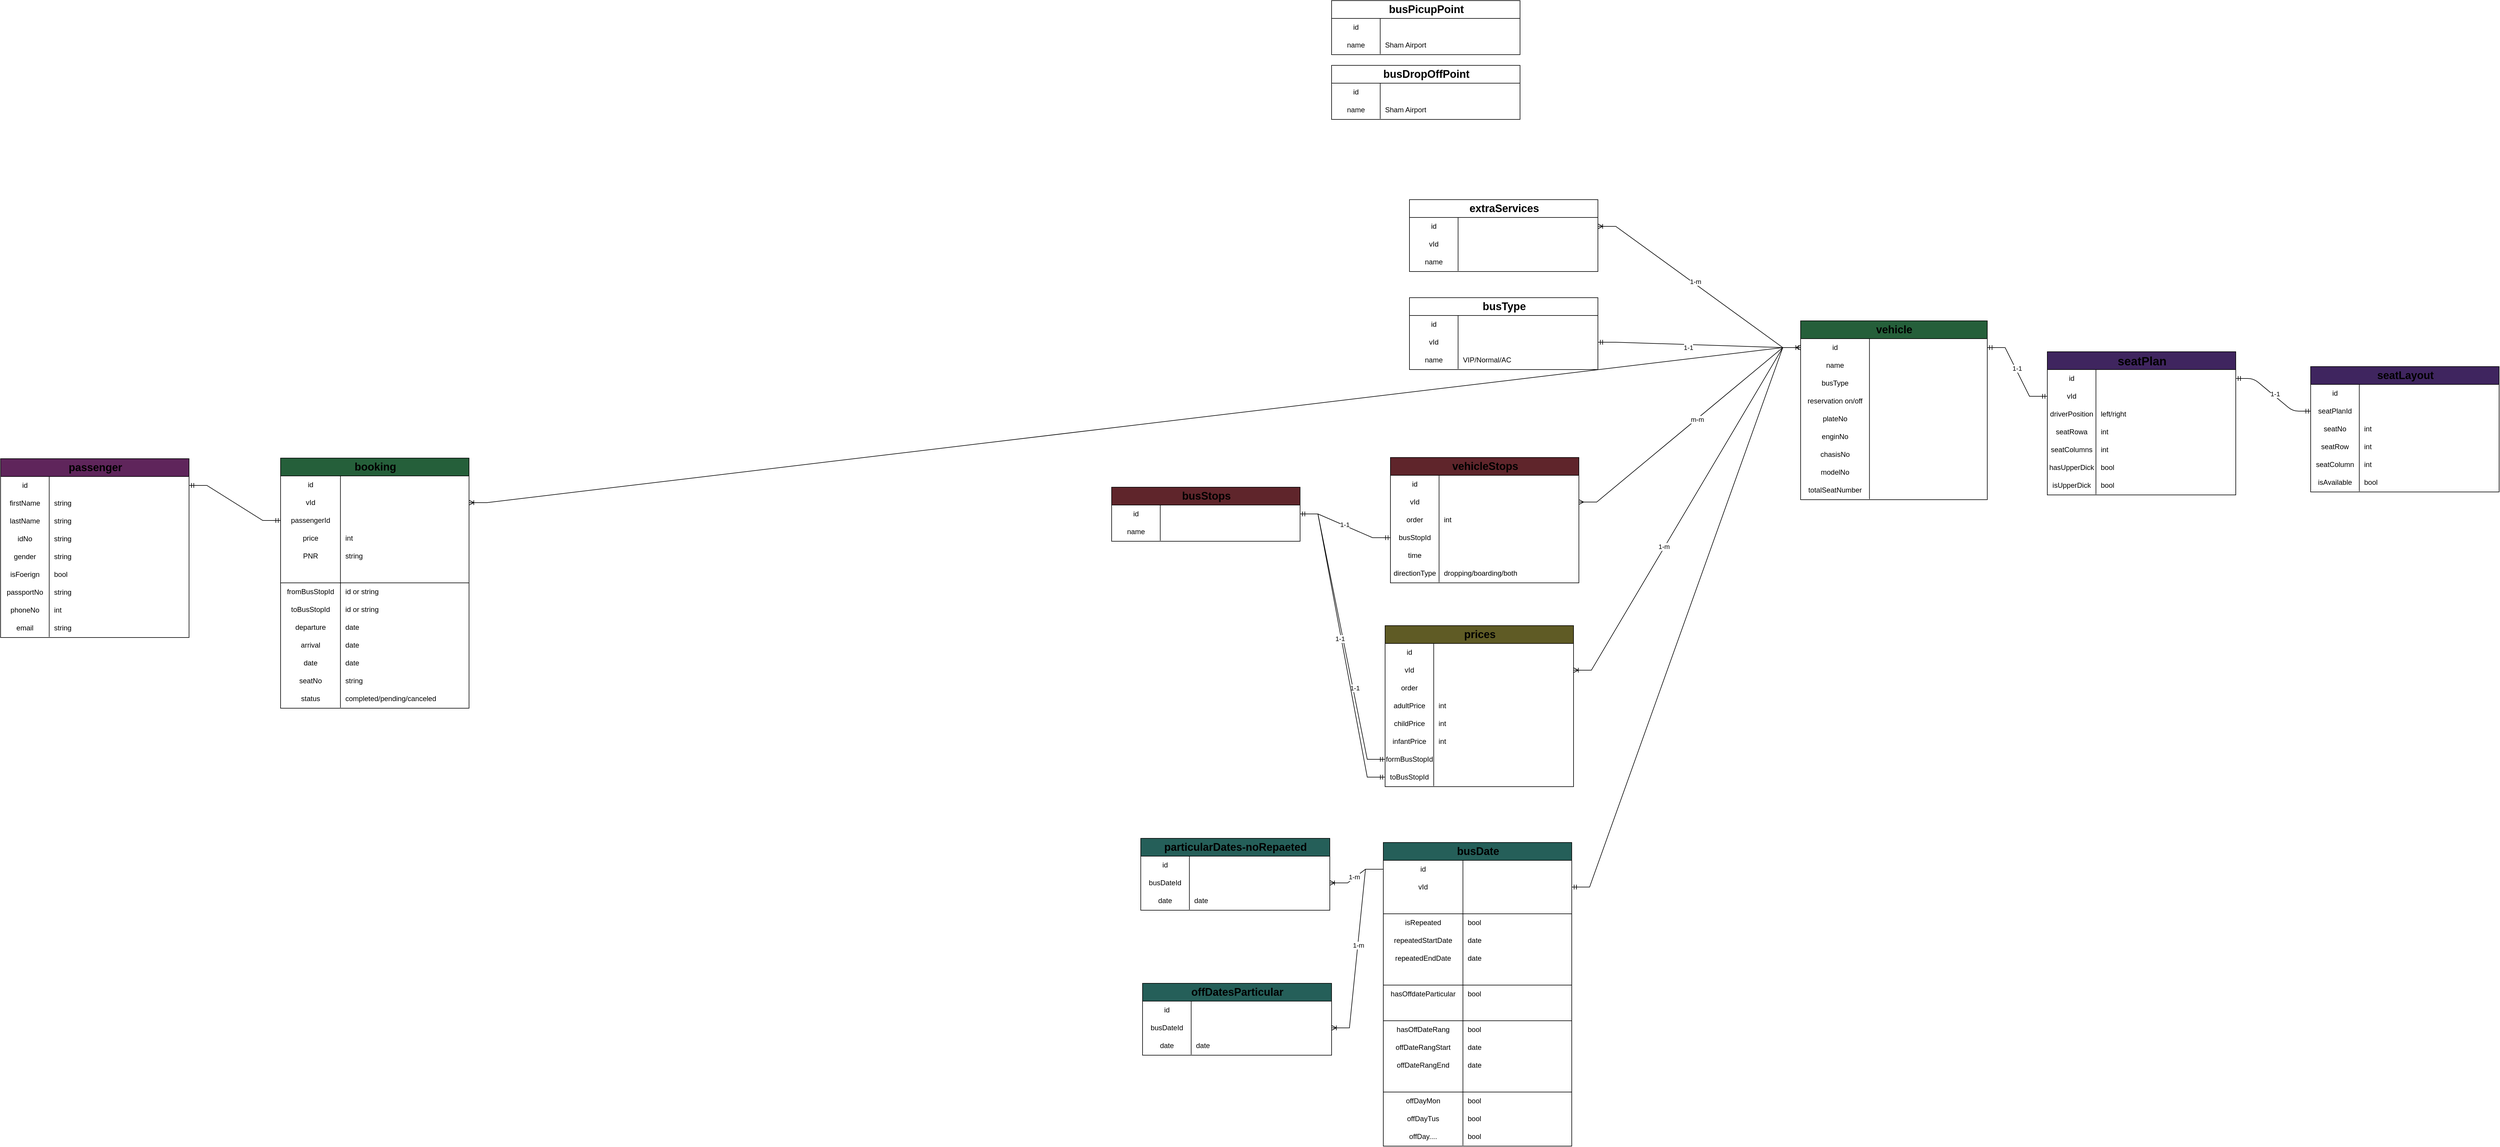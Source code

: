 <mxfile version="25.0.1" pages="3">
  <diagram id="R2lEEEUBdFMjLlhIrx00" name="wordPress">
    <mxGraphModel dx="1110" dy="524" grid="0" gridSize="10" guides="1" tooltips="1" connect="1" arrows="1" fold="1" page="1" pageScale="1" pageWidth="6000" pageHeight="3000" math="0" shadow="0" extFonts="Permanent Marker^https://fonts.googleapis.com/css?family=Permanent+Marker">
      <root>
        <mxCell id="0" />
        <mxCell id="1" parent="0" />
        <mxCell id="-uGhEc3RWOdkxMfSTHnK-107" value="&lt;font style=&quot;font-size: 18px;&quot;&gt;vehicle&lt;/font&gt;" style="shape=table;startSize=30;container=1;collapsible=1;childLayout=tableLayout;fixedRows=1;rowLines=0;fontStyle=1;align=center;resizeLast=1;html=1;labelBackgroundColor=none;fillColor=#255f3a;movable=0;resizable=0;rotatable=0;deletable=0;editable=0;locked=1;connectable=0;rounded=0;" vertex="1" parent="1">
          <mxGeometry x="4241" y="1249" width="314" height="301" as="geometry">
            <mxRectangle x="1761" y="1249" width="72" height="30" as="alternateBounds" />
          </mxGeometry>
        </mxCell>
        <mxCell id="-uGhEc3RWOdkxMfSTHnK-108" value="" style="shape=tableRow;horizontal=0;startSize=0;swimlaneHead=0;swimlaneBody=0;fillColor=none;collapsible=0;dropTarget=0;points=[[0,0.5],[1,0.5]];portConstraint=eastwest;top=0;left=0;right=0;bottom=0;rounded=0;" vertex="1" parent="-uGhEc3RWOdkxMfSTHnK-107">
          <mxGeometry y="30" width="314" height="30" as="geometry" />
        </mxCell>
        <mxCell id="-uGhEc3RWOdkxMfSTHnK-109" value="id" style="shape=partialRectangle;connectable=0;fillColor=none;top=0;left=0;bottom=0;right=0;editable=1;overflow=hidden;whiteSpace=wrap;html=1;rounded=0;" vertex="1" parent="-uGhEc3RWOdkxMfSTHnK-108">
          <mxGeometry width="115.792" height="30" as="geometry">
            <mxRectangle width="115.792" height="30" as="alternateBounds" />
          </mxGeometry>
        </mxCell>
        <mxCell id="-uGhEc3RWOdkxMfSTHnK-110" value="" style="shape=partialRectangle;connectable=0;fillColor=none;top=0;left=0;bottom=0;right=0;align=left;spacingLeft=6;overflow=hidden;whiteSpace=wrap;html=1;rounded=0;" vertex="1" parent="-uGhEc3RWOdkxMfSTHnK-108">
          <mxGeometry x="115.792" width="198.208" height="30" as="geometry">
            <mxRectangle width="198.208" height="30" as="alternateBounds" />
          </mxGeometry>
        </mxCell>
        <mxCell id="-uGhEc3RWOdkxMfSTHnK-111" value="" style="shape=tableRow;horizontal=0;startSize=0;swimlaneHead=0;swimlaneBody=0;fillColor=none;collapsible=0;dropTarget=0;points=[[0,0.5],[1,0.5]];portConstraint=eastwest;top=0;left=0;right=0;bottom=0;rounded=0;" vertex="1" parent="-uGhEc3RWOdkxMfSTHnK-107">
          <mxGeometry y="60" width="314" height="30" as="geometry" />
        </mxCell>
        <mxCell id="-uGhEc3RWOdkxMfSTHnK-112" value="name" style="shape=partialRectangle;connectable=0;fillColor=none;top=0;left=0;bottom=0;right=0;editable=1;overflow=hidden;whiteSpace=wrap;html=1;rounded=0;" vertex="1" parent="-uGhEc3RWOdkxMfSTHnK-111">
          <mxGeometry width="115.792" height="30" as="geometry">
            <mxRectangle width="115.792" height="30" as="alternateBounds" />
          </mxGeometry>
        </mxCell>
        <mxCell id="-uGhEc3RWOdkxMfSTHnK-113" value="" style="shape=partialRectangle;connectable=0;fillColor=none;top=0;left=0;bottom=0;right=0;align=left;spacingLeft=6;overflow=hidden;whiteSpace=wrap;html=1;rounded=0;" vertex="1" parent="-uGhEc3RWOdkxMfSTHnK-111">
          <mxGeometry x="115.792" width="198.208" height="30" as="geometry">
            <mxRectangle width="198.208" height="30" as="alternateBounds" />
          </mxGeometry>
        </mxCell>
        <mxCell id="-uGhEc3RWOdkxMfSTHnK-117" value="" style="shape=tableRow;horizontal=0;startSize=0;swimlaneHead=0;swimlaneBody=0;fillColor=none;collapsible=0;dropTarget=0;points=[[0,0.5],[1,0.5]];portConstraint=eastwest;top=0;left=0;right=0;bottom=0;rounded=0;" vertex="1" parent="-uGhEc3RWOdkxMfSTHnK-107">
          <mxGeometry y="90" width="314" height="30" as="geometry" />
        </mxCell>
        <mxCell id="-uGhEc3RWOdkxMfSTHnK-118" value="busType" style="shape=partialRectangle;connectable=0;fillColor=none;top=0;left=0;bottom=0;right=0;editable=1;overflow=hidden;whiteSpace=wrap;html=1;rounded=0;" vertex="1" parent="-uGhEc3RWOdkxMfSTHnK-117">
          <mxGeometry width="115.792" height="30" as="geometry">
            <mxRectangle width="115.792" height="30" as="alternateBounds" />
          </mxGeometry>
        </mxCell>
        <mxCell id="-uGhEc3RWOdkxMfSTHnK-119" value="" style="shape=partialRectangle;connectable=0;fillColor=none;top=0;left=0;bottom=0;right=0;align=left;spacingLeft=6;overflow=hidden;whiteSpace=wrap;html=1;rounded=0;" vertex="1" parent="-uGhEc3RWOdkxMfSTHnK-117">
          <mxGeometry x="115.792" width="198.208" height="30" as="geometry">
            <mxRectangle width="198.208" height="30" as="alternateBounds" />
          </mxGeometry>
        </mxCell>
        <mxCell id="-uGhEc3RWOdkxMfSTHnK-120" value="" style="shape=tableRow;horizontal=0;startSize=0;swimlaneHead=0;swimlaneBody=0;fillColor=none;collapsible=0;dropTarget=0;points=[[0,0.5],[1,0.5]];portConstraint=eastwest;top=0;left=0;right=0;bottom=0;rounded=0;" vertex="1" parent="-uGhEc3RWOdkxMfSTHnK-107">
          <mxGeometry y="120" width="314" height="30" as="geometry" />
        </mxCell>
        <mxCell id="-uGhEc3RWOdkxMfSTHnK-121" value="reservation on/off" style="shape=partialRectangle;connectable=0;fillColor=none;top=0;left=0;bottom=0;right=0;editable=1;overflow=hidden;whiteSpace=wrap;html=1;rounded=0;" vertex="1" parent="-uGhEc3RWOdkxMfSTHnK-120">
          <mxGeometry width="115.792" height="30" as="geometry">
            <mxRectangle width="115.792" height="30" as="alternateBounds" />
          </mxGeometry>
        </mxCell>
        <mxCell id="-uGhEc3RWOdkxMfSTHnK-122" value="" style="shape=partialRectangle;connectable=0;fillColor=none;top=0;left=0;bottom=0;right=0;align=left;spacingLeft=6;overflow=hidden;whiteSpace=wrap;html=1;rounded=0;" vertex="1" parent="-uGhEc3RWOdkxMfSTHnK-120">
          <mxGeometry x="115.792" width="198.208" height="30" as="geometry">
            <mxRectangle width="198.208" height="30" as="alternateBounds" />
          </mxGeometry>
        </mxCell>
        <mxCell id="-uGhEc3RWOdkxMfSTHnK-123" value="" style="shape=tableRow;horizontal=0;startSize=0;swimlaneHead=0;swimlaneBody=0;fillColor=none;collapsible=0;dropTarget=0;points=[[0,0.5],[1,0.5]];portConstraint=eastwest;top=0;left=0;right=0;bottom=0;rounded=0;" vertex="1" parent="-uGhEc3RWOdkxMfSTHnK-107">
          <mxGeometry y="150" width="314" height="30" as="geometry" />
        </mxCell>
        <mxCell id="-uGhEc3RWOdkxMfSTHnK-124" value="plateNo" style="shape=partialRectangle;connectable=0;fillColor=none;top=0;left=0;bottom=0;right=0;editable=1;overflow=hidden;whiteSpace=wrap;html=1;rounded=0;" vertex="1" parent="-uGhEc3RWOdkxMfSTHnK-123">
          <mxGeometry width="115.792" height="30" as="geometry">
            <mxRectangle width="115.792" height="30" as="alternateBounds" />
          </mxGeometry>
        </mxCell>
        <mxCell id="-uGhEc3RWOdkxMfSTHnK-125" value="" style="shape=partialRectangle;connectable=0;fillColor=none;top=0;left=0;bottom=0;right=0;align=left;spacingLeft=6;overflow=hidden;whiteSpace=wrap;html=1;rounded=0;" vertex="1" parent="-uGhEc3RWOdkxMfSTHnK-123">
          <mxGeometry x="115.792" width="198.208" height="30" as="geometry">
            <mxRectangle width="198.208" height="30" as="alternateBounds" />
          </mxGeometry>
        </mxCell>
        <mxCell id="-uGhEc3RWOdkxMfSTHnK-126" value="" style="shape=tableRow;horizontal=0;startSize=0;swimlaneHead=0;swimlaneBody=0;fillColor=none;collapsible=0;dropTarget=0;points=[[0,0.5],[1,0.5]];portConstraint=eastwest;top=0;left=0;right=0;bottom=0;rounded=0;" vertex="1" parent="-uGhEc3RWOdkxMfSTHnK-107">
          <mxGeometry y="180" width="314" height="30" as="geometry" />
        </mxCell>
        <mxCell id="-uGhEc3RWOdkxMfSTHnK-127" value="enginNo" style="shape=partialRectangle;connectable=0;fillColor=none;top=0;left=0;bottom=0;right=0;editable=1;overflow=hidden;whiteSpace=wrap;html=1;rounded=0;" vertex="1" parent="-uGhEc3RWOdkxMfSTHnK-126">
          <mxGeometry width="115.792" height="30" as="geometry">
            <mxRectangle width="115.792" height="30" as="alternateBounds" />
          </mxGeometry>
        </mxCell>
        <mxCell id="-uGhEc3RWOdkxMfSTHnK-128" value="" style="shape=partialRectangle;connectable=0;fillColor=none;top=0;left=0;bottom=0;right=0;align=left;spacingLeft=6;overflow=hidden;whiteSpace=wrap;html=1;rounded=0;" vertex="1" parent="-uGhEc3RWOdkxMfSTHnK-126">
          <mxGeometry x="115.792" width="198.208" height="30" as="geometry">
            <mxRectangle width="198.208" height="30" as="alternateBounds" />
          </mxGeometry>
        </mxCell>
        <mxCell id="-uGhEc3RWOdkxMfSTHnK-129" value="" style="shape=tableRow;horizontal=0;startSize=0;swimlaneHead=0;swimlaneBody=0;fillColor=none;collapsible=0;dropTarget=0;points=[[0,0.5],[1,0.5]];portConstraint=eastwest;top=0;left=0;right=0;bottom=0;rounded=0;" vertex="1" parent="-uGhEc3RWOdkxMfSTHnK-107">
          <mxGeometry y="210" width="314" height="30" as="geometry" />
        </mxCell>
        <mxCell id="-uGhEc3RWOdkxMfSTHnK-130" value="chasisNo" style="shape=partialRectangle;connectable=0;fillColor=none;top=0;left=0;bottom=0;right=0;editable=1;overflow=hidden;whiteSpace=wrap;html=1;rounded=0;" vertex="1" parent="-uGhEc3RWOdkxMfSTHnK-129">
          <mxGeometry width="115.792" height="30" as="geometry">
            <mxRectangle width="115.792" height="30" as="alternateBounds" />
          </mxGeometry>
        </mxCell>
        <mxCell id="-uGhEc3RWOdkxMfSTHnK-131" value="" style="shape=partialRectangle;connectable=0;fillColor=none;top=0;left=0;bottom=0;right=0;align=left;spacingLeft=6;overflow=hidden;whiteSpace=wrap;html=1;rounded=0;" vertex="1" parent="-uGhEc3RWOdkxMfSTHnK-129">
          <mxGeometry x="115.792" width="198.208" height="30" as="geometry">
            <mxRectangle width="198.208" height="30" as="alternateBounds" />
          </mxGeometry>
        </mxCell>
        <mxCell id="-uGhEc3RWOdkxMfSTHnK-132" value="" style="shape=tableRow;horizontal=0;startSize=0;swimlaneHead=0;swimlaneBody=0;fillColor=none;collapsible=0;dropTarget=0;points=[[0,0.5],[1,0.5]];portConstraint=eastwest;top=0;left=0;right=0;bottom=0;rounded=0;" vertex="1" parent="-uGhEc3RWOdkxMfSTHnK-107">
          <mxGeometry y="240" width="314" height="30" as="geometry" />
        </mxCell>
        <mxCell id="-uGhEc3RWOdkxMfSTHnK-133" value="modelNo" style="shape=partialRectangle;connectable=0;fillColor=none;top=0;left=0;bottom=0;right=0;editable=1;overflow=hidden;whiteSpace=wrap;html=1;rounded=0;" vertex="1" parent="-uGhEc3RWOdkxMfSTHnK-132">
          <mxGeometry width="115.792" height="30" as="geometry">
            <mxRectangle width="115.792" height="30" as="alternateBounds" />
          </mxGeometry>
        </mxCell>
        <mxCell id="-uGhEc3RWOdkxMfSTHnK-134" value="" style="shape=partialRectangle;connectable=0;fillColor=none;top=0;left=0;bottom=0;right=0;align=left;spacingLeft=6;overflow=hidden;whiteSpace=wrap;html=1;rounded=0;" vertex="1" parent="-uGhEc3RWOdkxMfSTHnK-132">
          <mxGeometry x="115.792" width="198.208" height="30" as="geometry">
            <mxRectangle width="198.208" height="30" as="alternateBounds" />
          </mxGeometry>
        </mxCell>
        <mxCell id="-uGhEc3RWOdkxMfSTHnK-135" value="" style="shape=tableRow;horizontal=0;startSize=0;swimlaneHead=0;swimlaneBody=0;fillColor=none;collapsible=0;dropTarget=0;points=[[0,0.5],[1,0.5]];portConstraint=eastwest;top=0;left=0;right=0;bottom=0;rounded=0;" vertex="1" parent="-uGhEc3RWOdkxMfSTHnK-107">
          <mxGeometry y="270" width="314" height="30" as="geometry" />
        </mxCell>
        <mxCell id="-uGhEc3RWOdkxMfSTHnK-136" value="totalSeatNumber" style="shape=partialRectangle;connectable=0;fillColor=none;top=0;left=0;bottom=0;right=0;editable=1;overflow=hidden;whiteSpace=wrap;html=1;rounded=0;" vertex="1" parent="-uGhEc3RWOdkxMfSTHnK-135">
          <mxGeometry width="115.792" height="30" as="geometry">
            <mxRectangle width="115.792" height="30" as="alternateBounds" />
          </mxGeometry>
        </mxCell>
        <mxCell id="-uGhEc3RWOdkxMfSTHnK-137" value="" style="shape=partialRectangle;connectable=0;fillColor=none;top=0;left=0;bottom=0;right=0;align=left;spacingLeft=6;overflow=hidden;whiteSpace=wrap;html=1;rounded=0;" vertex="1" parent="-uGhEc3RWOdkxMfSTHnK-135">
          <mxGeometry x="115.792" width="198.208" height="30" as="geometry">
            <mxRectangle width="198.208" height="30" as="alternateBounds" />
          </mxGeometry>
        </mxCell>
        <mxCell id="-uGhEc3RWOdkxMfSTHnK-176" value="&lt;font style=&quot;font-size: 20px;&quot;&gt;seatPlan&lt;/font&gt;" style="shape=table;startSize=30;container=1;collapsible=1;childLayout=tableLayout;fixedRows=1;rowLines=0;fontStyle=1;align=center;resizeLast=1;html=1;fillColor=#3f255f;shadow=0;swimlaneLine=1;rounded=0;" vertex="1" parent="1">
          <mxGeometry x="4656" y="1301.0" width="317" height="241" as="geometry" />
        </mxCell>
        <mxCell id="-uGhEc3RWOdkxMfSTHnK-177" value="" style="shape=tableRow;horizontal=0;startSize=0;swimlaneHead=0;swimlaneBody=0;fillColor=none;collapsible=0;dropTarget=0;points=[[0,0.5],[1,0.5]];portConstraint=eastwest;top=0;left=0;right=0;bottom=0;rounded=0;" vertex="1" parent="-uGhEc3RWOdkxMfSTHnK-176">
          <mxGeometry y="30" width="317" height="30" as="geometry" />
        </mxCell>
        <mxCell id="-uGhEc3RWOdkxMfSTHnK-178" value="id" style="shape=partialRectangle;connectable=0;fillColor=none;top=0;left=0;bottom=0;right=0;editable=1;overflow=hidden;whiteSpace=wrap;html=1;rounded=0;" vertex="1" parent="-uGhEc3RWOdkxMfSTHnK-177">
          <mxGeometry width="81.792" height="30" as="geometry">
            <mxRectangle width="81.792" height="30" as="alternateBounds" />
          </mxGeometry>
        </mxCell>
        <mxCell id="-uGhEc3RWOdkxMfSTHnK-179" value="" style="shape=partialRectangle;connectable=0;fillColor=none;top=0;left=0;bottom=0;right=0;align=left;spacingLeft=6;overflow=hidden;whiteSpace=wrap;html=1;rounded=0;" vertex="1" parent="-uGhEc3RWOdkxMfSTHnK-177">
          <mxGeometry x="81.792" width="235.208" height="30" as="geometry">
            <mxRectangle width="235.208" height="30" as="alternateBounds" />
          </mxGeometry>
        </mxCell>
        <mxCell id="-uGhEc3RWOdkxMfSTHnK-180" value="" style="shape=tableRow;horizontal=0;startSize=0;swimlaneHead=0;swimlaneBody=0;fillColor=none;collapsible=0;dropTarget=0;points=[[0,0.5],[1,0.5]];portConstraint=eastwest;top=0;left=0;right=0;bottom=0;rounded=0;" vertex="1" parent="-uGhEc3RWOdkxMfSTHnK-176">
          <mxGeometry y="60" width="317" height="30" as="geometry" />
        </mxCell>
        <mxCell id="-uGhEc3RWOdkxMfSTHnK-181" value="vId" style="shape=partialRectangle;connectable=0;fillColor=none;top=0;left=0;bottom=0;right=0;editable=1;overflow=hidden;whiteSpace=wrap;html=1;rounded=0;" vertex="1" parent="-uGhEc3RWOdkxMfSTHnK-180">
          <mxGeometry width="81.792" height="30" as="geometry">
            <mxRectangle width="81.792" height="30" as="alternateBounds" />
          </mxGeometry>
        </mxCell>
        <mxCell id="-uGhEc3RWOdkxMfSTHnK-182" value="" style="shape=partialRectangle;connectable=0;fillColor=none;top=0;left=0;bottom=0;right=0;align=left;spacingLeft=6;overflow=hidden;whiteSpace=wrap;html=1;rounded=0;" vertex="1" parent="-uGhEc3RWOdkxMfSTHnK-180">
          <mxGeometry x="81.792" width="235.208" height="30" as="geometry">
            <mxRectangle width="235.208" height="30" as="alternateBounds" />
          </mxGeometry>
        </mxCell>
        <mxCell id="-uGhEc3RWOdkxMfSTHnK-211" value="" style="shape=tableRow;horizontal=0;startSize=0;swimlaneHead=0;swimlaneBody=0;fillColor=none;collapsible=0;dropTarget=0;points=[[0,0.5],[1,0.5]];portConstraint=eastwest;top=0;left=0;right=0;bottom=0;rounded=0;" vertex="1" parent="-uGhEc3RWOdkxMfSTHnK-176">
          <mxGeometry y="90" width="317" height="30" as="geometry" />
        </mxCell>
        <mxCell id="-uGhEc3RWOdkxMfSTHnK-212" value="driverPosition" style="shape=partialRectangle;connectable=0;fillColor=none;top=0;left=0;bottom=0;right=0;editable=1;overflow=hidden;whiteSpace=wrap;html=1;rounded=0;" vertex="1" parent="-uGhEc3RWOdkxMfSTHnK-211">
          <mxGeometry width="81.792" height="30" as="geometry">
            <mxRectangle width="81.792" height="30" as="alternateBounds" />
          </mxGeometry>
        </mxCell>
        <mxCell id="-uGhEc3RWOdkxMfSTHnK-213" value="left/right" style="shape=partialRectangle;connectable=0;fillColor=none;top=0;left=0;bottom=0;right=0;align=left;spacingLeft=6;overflow=hidden;whiteSpace=wrap;html=1;rounded=0;" vertex="1" parent="-uGhEc3RWOdkxMfSTHnK-211">
          <mxGeometry x="81.792" width="235.208" height="30" as="geometry">
            <mxRectangle width="235.208" height="30" as="alternateBounds" />
          </mxGeometry>
        </mxCell>
        <mxCell id="-uGhEc3RWOdkxMfSTHnK-214" value="" style="shape=tableRow;horizontal=0;startSize=0;swimlaneHead=0;swimlaneBody=0;fillColor=none;collapsible=0;dropTarget=0;points=[[0,0.5],[1,0.5]];portConstraint=eastwest;top=0;left=0;right=0;bottom=0;rounded=0;" vertex="1" parent="-uGhEc3RWOdkxMfSTHnK-176">
          <mxGeometry y="120" width="317" height="30" as="geometry" />
        </mxCell>
        <mxCell id="-uGhEc3RWOdkxMfSTHnK-215" value="seatRowa" style="shape=partialRectangle;connectable=0;fillColor=none;top=0;left=0;bottom=0;right=0;editable=1;overflow=hidden;whiteSpace=wrap;html=1;rounded=0;" vertex="1" parent="-uGhEc3RWOdkxMfSTHnK-214">
          <mxGeometry width="81.792" height="30" as="geometry">
            <mxRectangle width="81.792" height="30" as="alternateBounds" />
          </mxGeometry>
        </mxCell>
        <mxCell id="-uGhEc3RWOdkxMfSTHnK-216" value="int" style="shape=partialRectangle;connectable=0;fillColor=none;top=0;left=0;bottom=0;right=0;align=left;spacingLeft=6;overflow=hidden;whiteSpace=wrap;html=1;rounded=0;" vertex="1" parent="-uGhEc3RWOdkxMfSTHnK-214">
          <mxGeometry x="81.792" width="235.208" height="30" as="geometry">
            <mxRectangle width="235.208" height="30" as="alternateBounds" />
          </mxGeometry>
        </mxCell>
        <mxCell id="-uGhEc3RWOdkxMfSTHnK-217" value="" style="shape=tableRow;horizontal=0;startSize=0;swimlaneHead=0;swimlaneBody=0;fillColor=none;collapsible=0;dropTarget=0;points=[[0,0.5],[1,0.5]];portConstraint=eastwest;top=0;left=0;right=0;bottom=0;rounded=0;" vertex="1" parent="-uGhEc3RWOdkxMfSTHnK-176">
          <mxGeometry y="150" width="317" height="30" as="geometry" />
        </mxCell>
        <mxCell id="-uGhEc3RWOdkxMfSTHnK-218" value="seatColumns" style="shape=partialRectangle;connectable=0;fillColor=none;top=0;left=0;bottom=0;right=0;editable=1;overflow=hidden;whiteSpace=wrap;html=1;rounded=0;" vertex="1" parent="-uGhEc3RWOdkxMfSTHnK-217">
          <mxGeometry width="81.792" height="30" as="geometry">
            <mxRectangle width="81.792" height="30" as="alternateBounds" />
          </mxGeometry>
        </mxCell>
        <mxCell id="-uGhEc3RWOdkxMfSTHnK-219" value="int" style="shape=partialRectangle;connectable=0;fillColor=none;top=0;left=0;bottom=0;right=0;align=left;spacingLeft=6;overflow=hidden;whiteSpace=wrap;html=1;rounded=0;" vertex="1" parent="-uGhEc3RWOdkxMfSTHnK-217">
          <mxGeometry x="81.792" width="235.208" height="30" as="geometry">
            <mxRectangle width="235.208" height="30" as="alternateBounds" />
          </mxGeometry>
        </mxCell>
        <mxCell id="-uGhEc3RWOdkxMfSTHnK-220" value="" style="shape=tableRow;horizontal=0;startSize=0;swimlaneHead=0;swimlaneBody=0;fillColor=none;collapsible=0;dropTarget=0;points=[[0,0.5],[1,0.5]];portConstraint=eastwest;top=0;left=0;right=0;bottom=0;rounded=0;" vertex="1" parent="-uGhEc3RWOdkxMfSTHnK-176">
          <mxGeometry y="180" width="317" height="30" as="geometry" />
        </mxCell>
        <mxCell id="-uGhEc3RWOdkxMfSTHnK-221" value="hasUpperDick" style="shape=partialRectangle;connectable=0;fillColor=none;top=0;left=0;bottom=0;right=0;editable=1;overflow=hidden;whiteSpace=wrap;html=1;rounded=0;" vertex="1" parent="-uGhEc3RWOdkxMfSTHnK-220">
          <mxGeometry width="81.792" height="30" as="geometry">
            <mxRectangle width="81.792" height="30" as="alternateBounds" />
          </mxGeometry>
        </mxCell>
        <mxCell id="-uGhEc3RWOdkxMfSTHnK-222" value="bool" style="shape=partialRectangle;connectable=0;fillColor=none;top=0;left=0;bottom=0;right=0;align=left;spacingLeft=6;overflow=hidden;whiteSpace=wrap;html=1;rounded=0;" vertex="1" parent="-uGhEc3RWOdkxMfSTHnK-220">
          <mxGeometry x="81.792" width="235.208" height="30" as="geometry">
            <mxRectangle width="235.208" height="30" as="alternateBounds" />
          </mxGeometry>
        </mxCell>
        <mxCell id="-uGhEc3RWOdkxMfSTHnK-223" value="" style="shape=tableRow;horizontal=0;startSize=0;swimlaneHead=0;swimlaneBody=0;fillColor=none;collapsible=0;dropTarget=0;points=[[0,0.5],[1,0.5]];portConstraint=eastwest;top=0;left=0;right=0;bottom=0;rounded=0;" vertex="1" parent="-uGhEc3RWOdkxMfSTHnK-176">
          <mxGeometry y="210" width="317" height="30" as="geometry" />
        </mxCell>
        <mxCell id="-uGhEc3RWOdkxMfSTHnK-224" value="isUpperDick" style="shape=partialRectangle;connectable=0;fillColor=none;top=0;left=0;bottom=0;right=0;editable=1;overflow=hidden;whiteSpace=wrap;html=1;rounded=0;" vertex="1" parent="-uGhEc3RWOdkxMfSTHnK-223">
          <mxGeometry width="81.792" height="30" as="geometry">
            <mxRectangle width="81.792" height="30" as="alternateBounds" />
          </mxGeometry>
        </mxCell>
        <mxCell id="-uGhEc3RWOdkxMfSTHnK-225" value="bool" style="shape=partialRectangle;connectable=0;fillColor=none;top=0;left=0;bottom=0;right=0;align=left;spacingLeft=6;overflow=hidden;whiteSpace=wrap;html=1;rounded=0;" vertex="1" parent="-uGhEc3RWOdkxMfSTHnK-223">
          <mxGeometry x="81.792" width="235.208" height="30" as="geometry">
            <mxRectangle width="235.208" height="30" as="alternateBounds" />
          </mxGeometry>
        </mxCell>
        <mxCell id="-uGhEc3RWOdkxMfSTHnK-228" value="" style="edgeStyle=entityRelationEdgeStyle;fontSize=12;html=1;endArrow=ERmandOne;startArrow=ERmandOne;rounded=0;entryX=0;entryY=0.5;entryDx=0;entryDy=0;" edge="1" parent="1" source="-uGhEc3RWOdkxMfSTHnK-108" target="-uGhEc3RWOdkxMfSTHnK-180">
          <mxGeometry width="100" height="100" relative="1" as="geometry">
            <mxPoint x="4595" y="1422" as="sourcePoint" />
            <mxPoint x="4695" y="1322" as="targetPoint" />
          </mxGeometry>
        </mxCell>
        <mxCell id="-uGhEc3RWOdkxMfSTHnK-316" value="1-1" style="edgeLabel;html=1;align=center;verticalAlign=middle;resizable=0;points=[];" vertex="1" connectable="0" parent="-uGhEc3RWOdkxMfSTHnK-228">
          <mxGeometry x="-0.086" y="2" relative="1" as="geometry">
            <mxPoint as="offset" />
          </mxGeometry>
        </mxCell>
        <mxCell id="-uGhEc3RWOdkxMfSTHnK-229" value="&lt;font style=&quot;font-size: 18px;&quot;&gt;seatLayout&lt;/font&gt;" style="shape=table;startSize=30;container=1;collapsible=1;childLayout=tableLayout;fixedRows=1;rowLines=0;fontStyle=1;align=center;resizeLast=1;html=1;fillColor=#3f255f;" vertex="1" parent="1">
          <mxGeometry x="5099" y="1326.0" width="317" height="211" as="geometry" />
        </mxCell>
        <mxCell id="-uGhEc3RWOdkxMfSTHnK-230" value="" style="shape=tableRow;horizontal=0;startSize=0;swimlaneHead=0;swimlaneBody=0;fillColor=none;collapsible=0;dropTarget=0;points=[[0,0.5],[1,0.5]];portConstraint=eastwest;top=0;left=0;right=0;bottom=0;" vertex="1" parent="-uGhEc3RWOdkxMfSTHnK-229">
          <mxGeometry y="30" width="317" height="30" as="geometry" />
        </mxCell>
        <mxCell id="-uGhEc3RWOdkxMfSTHnK-231" value="id" style="shape=partialRectangle;connectable=0;fillColor=none;top=0;left=0;bottom=0;right=0;editable=1;overflow=hidden;whiteSpace=wrap;html=1;" vertex="1" parent="-uGhEc3RWOdkxMfSTHnK-230">
          <mxGeometry width="81.792" height="30" as="geometry">
            <mxRectangle width="81.792" height="30" as="alternateBounds" />
          </mxGeometry>
        </mxCell>
        <mxCell id="-uGhEc3RWOdkxMfSTHnK-232" value="" style="shape=partialRectangle;connectable=0;fillColor=none;top=0;left=0;bottom=0;right=0;align=left;spacingLeft=6;overflow=hidden;whiteSpace=wrap;html=1;" vertex="1" parent="-uGhEc3RWOdkxMfSTHnK-230">
          <mxGeometry x="81.792" width="235.208" height="30" as="geometry">
            <mxRectangle width="235.208" height="30" as="alternateBounds" />
          </mxGeometry>
        </mxCell>
        <mxCell id="-uGhEc3RWOdkxMfSTHnK-233" value="" style="shape=tableRow;horizontal=0;startSize=0;swimlaneHead=0;swimlaneBody=0;fillColor=none;collapsible=0;dropTarget=0;points=[[0,0.5],[1,0.5]];portConstraint=eastwest;top=0;left=0;right=0;bottom=0;" vertex="1" parent="-uGhEc3RWOdkxMfSTHnK-229">
          <mxGeometry y="60" width="317" height="30" as="geometry" />
        </mxCell>
        <mxCell id="-uGhEc3RWOdkxMfSTHnK-234" value="seatPlanId" style="shape=partialRectangle;connectable=0;fillColor=none;top=0;left=0;bottom=0;right=0;editable=1;overflow=hidden;whiteSpace=wrap;html=1;" vertex="1" parent="-uGhEc3RWOdkxMfSTHnK-233">
          <mxGeometry width="81.792" height="30" as="geometry">
            <mxRectangle width="81.792" height="30" as="alternateBounds" />
          </mxGeometry>
        </mxCell>
        <mxCell id="-uGhEc3RWOdkxMfSTHnK-235" value="" style="shape=partialRectangle;connectable=0;fillColor=none;top=0;left=0;bottom=0;right=0;align=left;spacingLeft=6;overflow=hidden;whiteSpace=wrap;html=1;" vertex="1" parent="-uGhEc3RWOdkxMfSTHnK-233">
          <mxGeometry x="81.792" width="235.208" height="30" as="geometry">
            <mxRectangle width="235.208" height="30" as="alternateBounds" />
          </mxGeometry>
        </mxCell>
        <mxCell id="-uGhEc3RWOdkxMfSTHnK-236" value="" style="shape=tableRow;horizontal=0;startSize=0;swimlaneHead=0;swimlaneBody=0;fillColor=none;collapsible=0;dropTarget=0;points=[[0,0.5],[1,0.5]];portConstraint=eastwest;top=0;left=0;right=0;bottom=0;" vertex="1" parent="-uGhEc3RWOdkxMfSTHnK-229">
          <mxGeometry y="90" width="317" height="30" as="geometry" />
        </mxCell>
        <mxCell id="-uGhEc3RWOdkxMfSTHnK-237" value="seatNo" style="shape=partialRectangle;connectable=0;fillColor=none;top=0;left=0;bottom=0;right=0;editable=1;overflow=hidden;whiteSpace=wrap;html=1;" vertex="1" parent="-uGhEc3RWOdkxMfSTHnK-236">
          <mxGeometry width="81.792" height="30" as="geometry">
            <mxRectangle width="81.792" height="30" as="alternateBounds" />
          </mxGeometry>
        </mxCell>
        <mxCell id="-uGhEc3RWOdkxMfSTHnK-238" value="int" style="shape=partialRectangle;connectable=0;fillColor=none;top=0;left=0;bottom=0;right=0;align=left;spacingLeft=6;overflow=hidden;whiteSpace=wrap;html=1;" vertex="1" parent="-uGhEc3RWOdkxMfSTHnK-236">
          <mxGeometry x="81.792" width="235.208" height="30" as="geometry">
            <mxRectangle width="235.208" height="30" as="alternateBounds" />
          </mxGeometry>
        </mxCell>
        <mxCell id="-uGhEc3RWOdkxMfSTHnK-239" value="" style="shape=tableRow;horizontal=0;startSize=0;swimlaneHead=0;swimlaneBody=0;fillColor=none;collapsible=0;dropTarget=0;points=[[0,0.5],[1,0.5]];portConstraint=eastwest;top=0;left=0;right=0;bottom=0;" vertex="1" parent="-uGhEc3RWOdkxMfSTHnK-229">
          <mxGeometry y="120" width="317" height="30" as="geometry" />
        </mxCell>
        <mxCell id="-uGhEc3RWOdkxMfSTHnK-240" value="seatRow" style="shape=partialRectangle;connectable=0;fillColor=none;top=0;left=0;bottom=0;right=0;editable=1;overflow=hidden;whiteSpace=wrap;html=1;" vertex="1" parent="-uGhEc3RWOdkxMfSTHnK-239">
          <mxGeometry width="81.792" height="30" as="geometry">
            <mxRectangle width="81.792" height="30" as="alternateBounds" />
          </mxGeometry>
        </mxCell>
        <mxCell id="-uGhEc3RWOdkxMfSTHnK-241" value="int" style="shape=partialRectangle;connectable=0;fillColor=none;top=0;left=0;bottom=0;right=0;align=left;spacingLeft=6;overflow=hidden;whiteSpace=wrap;html=1;" vertex="1" parent="-uGhEc3RWOdkxMfSTHnK-239">
          <mxGeometry x="81.792" width="235.208" height="30" as="geometry">
            <mxRectangle width="235.208" height="30" as="alternateBounds" />
          </mxGeometry>
        </mxCell>
        <mxCell id="-uGhEc3RWOdkxMfSTHnK-242" value="" style="shape=tableRow;horizontal=0;startSize=0;swimlaneHead=0;swimlaneBody=0;fillColor=none;collapsible=0;dropTarget=0;points=[[0,0.5],[1,0.5]];portConstraint=eastwest;top=0;left=0;right=0;bottom=0;" vertex="1" parent="-uGhEc3RWOdkxMfSTHnK-229">
          <mxGeometry y="150" width="317" height="30" as="geometry" />
        </mxCell>
        <mxCell id="-uGhEc3RWOdkxMfSTHnK-243" value="seatColumn" style="shape=partialRectangle;connectable=0;fillColor=none;top=0;left=0;bottom=0;right=0;editable=1;overflow=hidden;whiteSpace=wrap;html=1;" vertex="1" parent="-uGhEc3RWOdkxMfSTHnK-242">
          <mxGeometry width="81.792" height="30" as="geometry">
            <mxRectangle width="81.792" height="30" as="alternateBounds" />
          </mxGeometry>
        </mxCell>
        <mxCell id="-uGhEc3RWOdkxMfSTHnK-244" value="int" style="shape=partialRectangle;connectable=0;fillColor=none;top=0;left=0;bottom=0;right=0;align=left;spacingLeft=6;overflow=hidden;whiteSpace=wrap;html=1;" vertex="1" parent="-uGhEc3RWOdkxMfSTHnK-242">
          <mxGeometry x="81.792" width="235.208" height="30" as="geometry">
            <mxRectangle width="235.208" height="30" as="alternateBounds" />
          </mxGeometry>
        </mxCell>
        <mxCell id="-uGhEc3RWOdkxMfSTHnK-245" value="" style="shape=tableRow;horizontal=0;startSize=0;swimlaneHead=0;swimlaneBody=0;fillColor=none;collapsible=0;dropTarget=0;points=[[0,0.5],[1,0.5]];portConstraint=eastwest;top=0;left=0;right=0;bottom=0;" vertex="1" parent="-uGhEc3RWOdkxMfSTHnK-229">
          <mxGeometry y="180" width="317" height="30" as="geometry" />
        </mxCell>
        <mxCell id="-uGhEc3RWOdkxMfSTHnK-246" value="isAvailable" style="shape=partialRectangle;connectable=0;fillColor=none;top=0;left=0;bottom=0;right=0;editable=1;overflow=hidden;whiteSpace=wrap;html=1;" vertex="1" parent="-uGhEc3RWOdkxMfSTHnK-245">
          <mxGeometry width="81.792" height="30" as="geometry">
            <mxRectangle width="81.792" height="30" as="alternateBounds" />
          </mxGeometry>
        </mxCell>
        <mxCell id="-uGhEc3RWOdkxMfSTHnK-247" value="bool" style="shape=partialRectangle;connectable=0;fillColor=none;top=0;left=0;bottom=0;right=0;align=left;spacingLeft=6;overflow=hidden;whiteSpace=wrap;html=1;" vertex="1" parent="-uGhEc3RWOdkxMfSTHnK-245">
          <mxGeometry x="81.792" width="235.208" height="30" as="geometry">
            <mxRectangle width="235.208" height="30" as="alternateBounds" />
          </mxGeometry>
        </mxCell>
        <mxCell id="-uGhEc3RWOdkxMfSTHnK-248" value="" style="edgeStyle=entityRelationEdgeStyle;fontSize=12;html=1;endArrow=ERmandOne;startArrow=ERmandOne;entryX=0;entryY=0.5;entryDx=0;entryDy=0;exitX=1;exitY=0.5;exitDx=0;exitDy=0;" edge="1" parent="1" source="-uGhEc3RWOdkxMfSTHnK-177" target="-uGhEc3RWOdkxMfSTHnK-233">
          <mxGeometry width="100" height="100" relative="1" as="geometry">
            <mxPoint x="4987" y="1469" as="sourcePoint" />
            <mxPoint x="5087" y="1369" as="targetPoint" />
          </mxGeometry>
        </mxCell>
        <mxCell id="-uGhEc3RWOdkxMfSTHnK-317" value="1-1" style="edgeLabel;html=1;align=center;verticalAlign=middle;resizable=0;points=[];" vertex="1" connectable="0" parent="-uGhEc3RWOdkxMfSTHnK-248">
          <mxGeometry x="0.021" y="3" relative="1" as="geometry">
            <mxPoint as="offset" />
          </mxGeometry>
        </mxCell>
        <mxCell id="-uGhEc3RWOdkxMfSTHnK-249" value="&lt;font style=&quot;font-size: 18px;&quot;&gt;extraServices&lt;/font&gt;" style="shape=table;startSize=30;container=1;collapsible=1;childLayout=tableLayout;fixedRows=1;rowLines=0;fontStyle=1;align=center;resizeLast=1;html=1;" vertex="1" parent="1">
          <mxGeometry x="3583" y="1045" width="317" height="121" as="geometry" />
        </mxCell>
        <mxCell id="-uGhEc3RWOdkxMfSTHnK-250" value="" style="shape=tableRow;horizontal=0;startSize=0;swimlaneHead=0;swimlaneBody=0;fillColor=none;collapsible=0;dropTarget=0;points=[[0,0.5],[1,0.5]];portConstraint=eastwest;top=0;left=0;right=0;bottom=0;" vertex="1" parent="-uGhEc3RWOdkxMfSTHnK-249">
          <mxGeometry y="30" width="317" height="30" as="geometry" />
        </mxCell>
        <mxCell id="-uGhEc3RWOdkxMfSTHnK-251" value="id" style="shape=partialRectangle;connectable=0;fillColor=none;top=0;left=0;bottom=0;right=0;editable=1;overflow=hidden;whiteSpace=wrap;html=1;" vertex="1" parent="-uGhEc3RWOdkxMfSTHnK-250">
          <mxGeometry width="81.792" height="30" as="geometry">
            <mxRectangle width="81.792" height="30" as="alternateBounds" />
          </mxGeometry>
        </mxCell>
        <mxCell id="-uGhEc3RWOdkxMfSTHnK-252" value="" style="shape=partialRectangle;connectable=0;fillColor=none;top=0;left=0;bottom=0;right=0;align=left;spacingLeft=6;overflow=hidden;whiteSpace=wrap;html=1;" vertex="1" parent="-uGhEc3RWOdkxMfSTHnK-250">
          <mxGeometry x="81.792" width="235.208" height="30" as="geometry">
            <mxRectangle width="235.208" height="30" as="alternateBounds" />
          </mxGeometry>
        </mxCell>
        <mxCell id="-uGhEc3RWOdkxMfSTHnK-253" value="" style="shape=tableRow;horizontal=0;startSize=0;swimlaneHead=0;swimlaneBody=0;fillColor=none;collapsible=0;dropTarget=0;points=[[0,0.5],[1,0.5]];portConstraint=eastwest;top=0;left=0;right=0;bottom=0;" vertex="1" parent="-uGhEc3RWOdkxMfSTHnK-249">
          <mxGeometry y="60" width="317" height="30" as="geometry" />
        </mxCell>
        <mxCell id="-uGhEc3RWOdkxMfSTHnK-254" value="vId" style="shape=partialRectangle;connectable=0;fillColor=none;top=0;left=0;bottom=0;right=0;editable=1;overflow=hidden;whiteSpace=wrap;html=1;" vertex="1" parent="-uGhEc3RWOdkxMfSTHnK-253">
          <mxGeometry width="81.792" height="30" as="geometry">
            <mxRectangle width="81.792" height="30" as="alternateBounds" />
          </mxGeometry>
        </mxCell>
        <mxCell id="-uGhEc3RWOdkxMfSTHnK-255" value="" style="shape=partialRectangle;connectable=0;fillColor=none;top=0;left=0;bottom=0;right=0;align=left;spacingLeft=6;overflow=hidden;whiteSpace=wrap;html=1;" vertex="1" parent="-uGhEc3RWOdkxMfSTHnK-253">
          <mxGeometry x="81.792" width="235.208" height="30" as="geometry">
            <mxRectangle width="235.208" height="30" as="alternateBounds" />
          </mxGeometry>
        </mxCell>
        <mxCell id="-uGhEc3RWOdkxMfSTHnK-256" value="" style="shape=tableRow;horizontal=0;startSize=0;swimlaneHead=0;swimlaneBody=0;fillColor=none;collapsible=0;dropTarget=0;points=[[0,0.5],[1,0.5]];portConstraint=eastwest;top=0;left=0;right=0;bottom=0;" vertex="1" parent="-uGhEc3RWOdkxMfSTHnK-249">
          <mxGeometry y="90" width="317" height="30" as="geometry" />
        </mxCell>
        <mxCell id="-uGhEc3RWOdkxMfSTHnK-257" value="name" style="shape=partialRectangle;connectable=0;fillColor=none;top=0;left=0;bottom=0;right=0;editable=1;overflow=hidden;whiteSpace=wrap;html=1;" vertex="1" parent="-uGhEc3RWOdkxMfSTHnK-256">
          <mxGeometry width="81.792" height="30" as="geometry">
            <mxRectangle width="81.792" height="30" as="alternateBounds" />
          </mxGeometry>
        </mxCell>
        <mxCell id="-uGhEc3RWOdkxMfSTHnK-258" value="" style="shape=partialRectangle;connectable=0;fillColor=none;top=0;left=0;bottom=0;right=0;align=left;spacingLeft=6;overflow=hidden;whiteSpace=wrap;html=1;" vertex="1" parent="-uGhEc3RWOdkxMfSTHnK-256">
          <mxGeometry x="81.792" width="235.208" height="30" as="geometry">
            <mxRectangle width="235.208" height="30" as="alternateBounds" />
          </mxGeometry>
        </mxCell>
        <mxCell id="-uGhEc3RWOdkxMfSTHnK-261" value="" style="edgeStyle=entityRelationEdgeStyle;fontSize=12;html=1;endArrow=ERoneToMany;rounded=0;entryX=1;entryY=0.5;entryDx=0;entryDy=0;" edge="1" parent="1" source="-uGhEc3RWOdkxMfSTHnK-108" target="-uGhEc3RWOdkxMfSTHnK-250">
          <mxGeometry width="100" height="100" relative="1" as="geometry">
            <mxPoint x="4188" y="1359" as="sourcePoint" />
            <mxPoint x="3620" y="1086" as="targetPoint" />
            <Array as="points">
              <mxPoint x="4138" y="1366" />
              <mxPoint x="3792" y="1294" />
              <mxPoint x="3810" y="1262" />
              <mxPoint x="3547" y="1164" />
            </Array>
          </mxGeometry>
        </mxCell>
        <mxCell id="-uGhEc3RWOdkxMfSTHnK-312" value="1-m" style="edgeLabel;html=1;align=center;verticalAlign=middle;resizable=0;points=[];" vertex="1" connectable="0" parent="-uGhEc3RWOdkxMfSTHnK-261">
          <mxGeometry x="0.051" y="-4" relative="1" as="geometry">
            <mxPoint x="-1" as="offset" />
          </mxGeometry>
        </mxCell>
        <mxCell id="-uGhEc3RWOdkxMfSTHnK-262" value="&lt;font style=&quot;font-size: 18px;&quot;&gt;busType&lt;/font&gt;" style="shape=table;startSize=30;container=1;collapsible=1;childLayout=tableLayout;fixedRows=1;rowLines=0;fontStyle=1;align=center;resizeLast=1;html=1;" vertex="1" parent="1">
          <mxGeometry x="3583" y="1210" width="317" height="121" as="geometry" />
        </mxCell>
        <mxCell id="-uGhEc3RWOdkxMfSTHnK-263" value="" style="shape=tableRow;horizontal=0;startSize=0;swimlaneHead=0;swimlaneBody=0;fillColor=none;collapsible=0;dropTarget=0;points=[[0,0.5],[1,0.5]];portConstraint=eastwest;top=0;left=0;right=0;bottom=0;" vertex="1" parent="-uGhEc3RWOdkxMfSTHnK-262">
          <mxGeometry y="30" width="317" height="30" as="geometry" />
        </mxCell>
        <mxCell id="-uGhEc3RWOdkxMfSTHnK-264" value="id" style="shape=partialRectangle;connectable=0;fillColor=none;top=0;left=0;bottom=0;right=0;editable=1;overflow=hidden;whiteSpace=wrap;html=1;" vertex="1" parent="-uGhEc3RWOdkxMfSTHnK-263">
          <mxGeometry width="81.792" height="30" as="geometry">
            <mxRectangle width="81.792" height="30" as="alternateBounds" />
          </mxGeometry>
        </mxCell>
        <mxCell id="-uGhEc3RWOdkxMfSTHnK-265" value="" style="shape=partialRectangle;connectable=0;fillColor=none;top=0;left=0;bottom=0;right=0;align=left;spacingLeft=6;overflow=hidden;whiteSpace=wrap;html=1;" vertex="1" parent="-uGhEc3RWOdkxMfSTHnK-263">
          <mxGeometry x="81.792" width="235.208" height="30" as="geometry">
            <mxRectangle width="235.208" height="30" as="alternateBounds" />
          </mxGeometry>
        </mxCell>
        <mxCell id="-uGhEc3RWOdkxMfSTHnK-266" value="" style="shape=tableRow;horizontal=0;startSize=0;swimlaneHead=0;swimlaneBody=0;fillColor=none;collapsible=0;dropTarget=0;points=[[0,0.5],[1,0.5]];portConstraint=eastwest;top=0;left=0;right=0;bottom=0;" vertex="1" parent="-uGhEc3RWOdkxMfSTHnK-262">
          <mxGeometry y="60" width="317" height="30" as="geometry" />
        </mxCell>
        <mxCell id="-uGhEc3RWOdkxMfSTHnK-267" value="vId" style="shape=partialRectangle;connectable=0;fillColor=none;top=0;left=0;bottom=0;right=0;editable=1;overflow=hidden;whiteSpace=wrap;html=1;" vertex="1" parent="-uGhEc3RWOdkxMfSTHnK-266">
          <mxGeometry width="81.792" height="30" as="geometry">
            <mxRectangle width="81.792" height="30" as="alternateBounds" />
          </mxGeometry>
        </mxCell>
        <mxCell id="-uGhEc3RWOdkxMfSTHnK-268" value="" style="shape=partialRectangle;connectable=0;fillColor=none;top=0;left=0;bottom=0;right=0;align=left;spacingLeft=6;overflow=hidden;whiteSpace=wrap;html=1;" vertex="1" parent="-uGhEc3RWOdkxMfSTHnK-266">
          <mxGeometry x="81.792" width="235.208" height="30" as="geometry">
            <mxRectangle width="235.208" height="30" as="alternateBounds" />
          </mxGeometry>
        </mxCell>
        <mxCell id="-uGhEc3RWOdkxMfSTHnK-269" value="" style="shape=tableRow;horizontal=0;startSize=0;swimlaneHead=0;swimlaneBody=0;fillColor=none;collapsible=0;dropTarget=0;points=[[0,0.5],[1,0.5]];portConstraint=eastwest;top=0;left=0;right=0;bottom=0;" vertex="1" parent="-uGhEc3RWOdkxMfSTHnK-262">
          <mxGeometry y="90" width="317" height="30" as="geometry" />
        </mxCell>
        <mxCell id="-uGhEc3RWOdkxMfSTHnK-270" value="name" style="shape=partialRectangle;connectable=0;fillColor=none;top=0;left=0;bottom=0;right=0;editable=1;overflow=hidden;whiteSpace=wrap;html=1;" vertex="1" parent="-uGhEc3RWOdkxMfSTHnK-269">
          <mxGeometry width="81.792" height="30" as="geometry">
            <mxRectangle width="81.792" height="30" as="alternateBounds" />
          </mxGeometry>
        </mxCell>
        <mxCell id="-uGhEc3RWOdkxMfSTHnK-271" value="VIP/Normal/AC" style="shape=partialRectangle;connectable=0;fillColor=none;top=0;left=0;bottom=0;right=0;align=left;spacingLeft=6;overflow=hidden;whiteSpace=wrap;html=1;" vertex="1" parent="-uGhEc3RWOdkxMfSTHnK-269">
          <mxGeometry x="81.792" width="235.208" height="30" as="geometry">
            <mxRectangle width="235.208" height="30" as="alternateBounds" />
          </mxGeometry>
        </mxCell>
        <mxCell id="-uGhEc3RWOdkxMfSTHnK-274" value="&lt;font style=&quot;font-size: 18px;&quot;&gt;busPicupPoint&lt;/font&gt;" style="shape=table;startSize=30;container=1;collapsible=1;childLayout=tableLayout;fixedRows=1;rowLines=0;fontStyle=1;align=center;resizeLast=1;html=1;" vertex="1" parent="1">
          <mxGeometry x="3452" y="710" width="317" height="91" as="geometry" />
        </mxCell>
        <mxCell id="-uGhEc3RWOdkxMfSTHnK-275" value="" style="shape=tableRow;horizontal=0;startSize=0;swimlaneHead=0;swimlaneBody=0;fillColor=none;collapsible=0;dropTarget=0;points=[[0,0.5],[1,0.5]];portConstraint=eastwest;top=0;left=0;right=0;bottom=0;" vertex="1" parent="-uGhEc3RWOdkxMfSTHnK-274">
          <mxGeometry y="30" width="317" height="30" as="geometry" />
        </mxCell>
        <mxCell id="-uGhEc3RWOdkxMfSTHnK-276" value="id" style="shape=partialRectangle;connectable=0;fillColor=none;top=0;left=0;bottom=0;right=0;editable=1;overflow=hidden;whiteSpace=wrap;html=1;" vertex="1" parent="-uGhEc3RWOdkxMfSTHnK-275">
          <mxGeometry width="81.792" height="30" as="geometry">
            <mxRectangle width="81.792" height="30" as="alternateBounds" />
          </mxGeometry>
        </mxCell>
        <mxCell id="-uGhEc3RWOdkxMfSTHnK-277" value="" style="shape=partialRectangle;connectable=0;fillColor=none;top=0;left=0;bottom=0;right=0;align=left;spacingLeft=6;overflow=hidden;whiteSpace=wrap;html=1;" vertex="1" parent="-uGhEc3RWOdkxMfSTHnK-275">
          <mxGeometry x="81.792" width="235.208" height="30" as="geometry">
            <mxRectangle width="235.208" height="30" as="alternateBounds" />
          </mxGeometry>
        </mxCell>
        <mxCell id="-uGhEc3RWOdkxMfSTHnK-278" value="" style="shape=tableRow;horizontal=0;startSize=0;swimlaneHead=0;swimlaneBody=0;fillColor=none;collapsible=0;dropTarget=0;points=[[0,0.5],[1,0.5]];portConstraint=eastwest;top=0;left=0;right=0;bottom=0;" vertex="1" parent="-uGhEc3RWOdkxMfSTHnK-274">
          <mxGeometry y="60" width="317" height="30" as="geometry" />
        </mxCell>
        <mxCell id="-uGhEc3RWOdkxMfSTHnK-279" value="name" style="shape=partialRectangle;connectable=0;fillColor=none;top=0;left=0;bottom=0;right=0;editable=1;overflow=hidden;whiteSpace=wrap;html=1;" vertex="1" parent="-uGhEc3RWOdkxMfSTHnK-278">
          <mxGeometry width="81.792" height="30" as="geometry">
            <mxRectangle width="81.792" height="30" as="alternateBounds" />
          </mxGeometry>
        </mxCell>
        <mxCell id="-uGhEc3RWOdkxMfSTHnK-280" value="Sham Airport" style="shape=partialRectangle;connectable=0;fillColor=none;top=0;left=0;bottom=0;right=0;align=left;spacingLeft=6;overflow=hidden;whiteSpace=wrap;html=1;" vertex="1" parent="-uGhEc3RWOdkxMfSTHnK-278">
          <mxGeometry x="81.792" width="235.208" height="30" as="geometry">
            <mxRectangle width="235.208" height="30" as="alternateBounds" />
          </mxGeometry>
        </mxCell>
        <mxCell id="-uGhEc3RWOdkxMfSTHnK-281" value="&lt;font style=&quot;font-size: 18px;&quot;&gt;busDropOffPoint&lt;/font&gt;" style="shape=table;startSize=30;container=1;collapsible=1;childLayout=tableLayout;fixedRows=1;rowLines=0;fontStyle=1;align=center;resizeLast=1;html=1;" vertex="1" parent="1">
          <mxGeometry x="3452" y="819" width="317" height="91" as="geometry" />
        </mxCell>
        <mxCell id="-uGhEc3RWOdkxMfSTHnK-282" value="" style="shape=tableRow;horizontal=0;startSize=0;swimlaneHead=0;swimlaneBody=0;fillColor=none;collapsible=0;dropTarget=0;points=[[0,0.5],[1,0.5]];portConstraint=eastwest;top=0;left=0;right=0;bottom=0;" vertex="1" parent="-uGhEc3RWOdkxMfSTHnK-281">
          <mxGeometry y="30" width="317" height="30" as="geometry" />
        </mxCell>
        <mxCell id="-uGhEc3RWOdkxMfSTHnK-283" value="id" style="shape=partialRectangle;connectable=0;fillColor=none;top=0;left=0;bottom=0;right=0;editable=1;overflow=hidden;whiteSpace=wrap;html=1;" vertex="1" parent="-uGhEc3RWOdkxMfSTHnK-282">
          <mxGeometry width="81.792" height="30" as="geometry">
            <mxRectangle width="81.792" height="30" as="alternateBounds" />
          </mxGeometry>
        </mxCell>
        <mxCell id="-uGhEc3RWOdkxMfSTHnK-284" value="" style="shape=partialRectangle;connectable=0;fillColor=none;top=0;left=0;bottom=0;right=0;align=left;spacingLeft=6;overflow=hidden;whiteSpace=wrap;html=1;" vertex="1" parent="-uGhEc3RWOdkxMfSTHnK-282">
          <mxGeometry x="81.792" width="235.208" height="30" as="geometry">
            <mxRectangle width="235.208" height="30" as="alternateBounds" />
          </mxGeometry>
        </mxCell>
        <mxCell id="-uGhEc3RWOdkxMfSTHnK-285" value="" style="shape=tableRow;horizontal=0;startSize=0;swimlaneHead=0;swimlaneBody=0;fillColor=none;collapsible=0;dropTarget=0;points=[[0,0.5],[1,0.5]];portConstraint=eastwest;top=0;left=0;right=0;bottom=0;" vertex="1" parent="-uGhEc3RWOdkxMfSTHnK-281">
          <mxGeometry y="60" width="317" height="30" as="geometry" />
        </mxCell>
        <mxCell id="-uGhEc3RWOdkxMfSTHnK-286" value="name" style="shape=partialRectangle;connectable=0;fillColor=none;top=0;left=0;bottom=0;right=0;editable=1;overflow=hidden;whiteSpace=wrap;html=1;" vertex="1" parent="-uGhEc3RWOdkxMfSTHnK-285">
          <mxGeometry width="81.792" height="30" as="geometry">
            <mxRectangle width="81.792" height="30" as="alternateBounds" />
          </mxGeometry>
        </mxCell>
        <mxCell id="-uGhEc3RWOdkxMfSTHnK-287" value="Sham Airport" style="shape=partialRectangle;connectable=0;fillColor=none;top=0;left=0;bottom=0;right=0;align=left;spacingLeft=6;overflow=hidden;whiteSpace=wrap;html=1;" vertex="1" parent="-uGhEc3RWOdkxMfSTHnK-285">
          <mxGeometry x="81.792" width="235.208" height="30" as="geometry">
            <mxRectangle width="235.208" height="30" as="alternateBounds" />
          </mxGeometry>
        </mxCell>
        <mxCell id="-uGhEc3RWOdkxMfSTHnK-288" value="&lt;font style=&quot;font-size: 18px;&quot;&gt;vehicleStops&lt;/font&gt;" style="shape=table;startSize=30;container=1;collapsible=1;childLayout=tableLayout;fixedRows=1;rowLines=0;fontStyle=1;align=center;resizeLast=1;html=1;fillColor=#5f252b;" vertex="1" parent="1">
          <mxGeometry x="3551" y="1479" width="317" height="211" as="geometry" />
        </mxCell>
        <mxCell id="-uGhEc3RWOdkxMfSTHnK-289" value="" style="shape=tableRow;horizontal=0;startSize=0;swimlaneHead=0;swimlaneBody=0;fillColor=none;collapsible=0;dropTarget=0;points=[[0,0.5],[1,0.5]];portConstraint=eastwest;top=0;left=0;right=0;bottom=0;" vertex="1" parent="-uGhEc3RWOdkxMfSTHnK-288">
          <mxGeometry y="30" width="317" height="30" as="geometry" />
        </mxCell>
        <mxCell id="-uGhEc3RWOdkxMfSTHnK-290" value="id" style="shape=partialRectangle;connectable=0;fillColor=none;top=0;left=0;bottom=0;right=0;editable=1;overflow=hidden;whiteSpace=wrap;html=1;" vertex="1" parent="-uGhEc3RWOdkxMfSTHnK-289">
          <mxGeometry width="81.792" height="30" as="geometry">
            <mxRectangle width="81.792" height="30" as="alternateBounds" />
          </mxGeometry>
        </mxCell>
        <mxCell id="-uGhEc3RWOdkxMfSTHnK-291" value="" style="shape=partialRectangle;connectable=0;fillColor=none;top=0;left=0;bottom=0;right=0;align=left;spacingLeft=6;overflow=hidden;whiteSpace=wrap;html=1;" vertex="1" parent="-uGhEc3RWOdkxMfSTHnK-289">
          <mxGeometry x="81.792" width="235.208" height="30" as="geometry">
            <mxRectangle width="235.208" height="30" as="alternateBounds" />
          </mxGeometry>
        </mxCell>
        <mxCell id="-uGhEc3RWOdkxMfSTHnK-292" value="" style="shape=tableRow;horizontal=0;startSize=0;swimlaneHead=0;swimlaneBody=0;fillColor=none;collapsible=0;dropTarget=0;points=[[0,0.5],[1,0.5]];portConstraint=eastwest;top=0;left=0;right=0;bottom=0;" vertex="1" parent="-uGhEc3RWOdkxMfSTHnK-288">
          <mxGeometry y="60" width="317" height="30" as="geometry" />
        </mxCell>
        <mxCell id="-uGhEc3RWOdkxMfSTHnK-293" value="vId" style="shape=partialRectangle;connectable=0;fillColor=none;top=0;left=0;bottom=0;right=0;editable=1;overflow=hidden;whiteSpace=wrap;html=1;" vertex="1" parent="-uGhEc3RWOdkxMfSTHnK-292">
          <mxGeometry width="81.792" height="30" as="geometry">
            <mxRectangle width="81.792" height="30" as="alternateBounds" />
          </mxGeometry>
        </mxCell>
        <mxCell id="-uGhEc3RWOdkxMfSTHnK-294" value="" style="shape=partialRectangle;connectable=0;fillColor=none;top=0;left=0;bottom=0;right=0;align=left;spacingLeft=6;overflow=hidden;whiteSpace=wrap;html=1;" vertex="1" parent="-uGhEc3RWOdkxMfSTHnK-292">
          <mxGeometry x="81.792" width="235.208" height="30" as="geometry">
            <mxRectangle width="235.208" height="30" as="alternateBounds" />
          </mxGeometry>
        </mxCell>
        <mxCell id="-uGhEc3RWOdkxMfSTHnK-295" value="" style="shape=tableRow;horizontal=0;startSize=0;swimlaneHead=0;swimlaneBody=0;fillColor=none;collapsible=0;dropTarget=0;points=[[0,0.5],[1,0.5]];portConstraint=eastwest;top=0;left=0;right=0;bottom=0;" vertex="1" parent="-uGhEc3RWOdkxMfSTHnK-288">
          <mxGeometry y="90" width="317" height="30" as="geometry" />
        </mxCell>
        <mxCell id="-uGhEc3RWOdkxMfSTHnK-296" value="order" style="shape=partialRectangle;connectable=0;fillColor=none;top=0;left=0;bottom=0;right=0;editable=1;overflow=hidden;whiteSpace=wrap;html=1;" vertex="1" parent="-uGhEc3RWOdkxMfSTHnK-295">
          <mxGeometry width="81.792" height="30" as="geometry">
            <mxRectangle width="81.792" height="30" as="alternateBounds" />
          </mxGeometry>
        </mxCell>
        <mxCell id="-uGhEc3RWOdkxMfSTHnK-297" value="int" style="shape=partialRectangle;connectable=0;fillColor=none;top=0;left=0;bottom=0;right=0;align=left;spacingLeft=6;overflow=hidden;whiteSpace=wrap;html=1;" vertex="1" parent="-uGhEc3RWOdkxMfSTHnK-295">
          <mxGeometry x="81.792" width="235.208" height="30" as="geometry">
            <mxRectangle width="235.208" height="30" as="alternateBounds" />
          </mxGeometry>
        </mxCell>
        <mxCell id="-uGhEc3RWOdkxMfSTHnK-298" value="" style="shape=tableRow;horizontal=0;startSize=0;swimlaneHead=0;swimlaneBody=0;fillColor=none;collapsible=0;dropTarget=0;points=[[0,0.5],[1,0.5]];portConstraint=eastwest;top=0;left=0;right=0;bottom=0;" vertex="1" parent="-uGhEc3RWOdkxMfSTHnK-288">
          <mxGeometry y="120" width="317" height="30" as="geometry" />
        </mxCell>
        <mxCell id="-uGhEc3RWOdkxMfSTHnK-299" value="busStopId" style="shape=partialRectangle;connectable=0;fillColor=none;top=0;left=0;bottom=0;right=0;editable=1;overflow=hidden;whiteSpace=wrap;html=1;" vertex="1" parent="-uGhEc3RWOdkxMfSTHnK-298">
          <mxGeometry width="81.792" height="30" as="geometry">
            <mxRectangle width="81.792" height="30" as="alternateBounds" />
          </mxGeometry>
        </mxCell>
        <mxCell id="-uGhEc3RWOdkxMfSTHnK-300" value="" style="shape=partialRectangle;connectable=0;fillColor=none;top=0;left=0;bottom=0;right=0;align=left;spacingLeft=6;overflow=hidden;whiteSpace=wrap;html=1;" vertex="1" parent="-uGhEc3RWOdkxMfSTHnK-298">
          <mxGeometry x="81.792" width="235.208" height="30" as="geometry">
            <mxRectangle width="235.208" height="30" as="alternateBounds" />
          </mxGeometry>
        </mxCell>
        <mxCell id="-uGhEc3RWOdkxMfSTHnK-301" value="" style="shape=tableRow;horizontal=0;startSize=0;swimlaneHead=0;swimlaneBody=0;fillColor=none;collapsible=0;dropTarget=0;points=[[0,0.5],[1,0.5]];portConstraint=eastwest;top=0;left=0;right=0;bottom=0;" vertex="1" parent="-uGhEc3RWOdkxMfSTHnK-288">
          <mxGeometry y="150" width="317" height="30" as="geometry" />
        </mxCell>
        <mxCell id="-uGhEc3RWOdkxMfSTHnK-302" value="time" style="shape=partialRectangle;connectable=0;fillColor=none;top=0;left=0;bottom=0;right=0;editable=1;overflow=hidden;whiteSpace=wrap;html=1;" vertex="1" parent="-uGhEc3RWOdkxMfSTHnK-301">
          <mxGeometry width="81.792" height="30" as="geometry">
            <mxRectangle width="81.792" height="30" as="alternateBounds" />
          </mxGeometry>
        </mxCell>
        <mxCell id="-uGhEc3RWOdkxMfSTHnK-303" value="" style="shape=partialRectangle;connectable=0;fillColor=none;top=0;left=0;bottom=0;right=0;align=left;spacingLeft=6;overflow=hidden;whiteSpace=wrap;html=1;" vertex="1" parent="-uGhEc3RWOdkxMfSTHnK-301">
          <mxGeometry x="81.792" width="235.208" height="30" as="geometry">
            <mxRectangle width="235.208" height="30" as="alternateBounds" />
          </mxGeometry>
        </mxCell>
        <mxCell id="-uGhEc3RWOdkxMfSTHnK-304" value="" style="shape=tableRow;horizontal=0;startSize=0;swimlaneHead=0;swimlaneBody=0;fillColor=none;collapsible=0;dropTarget=0;points=[[0,0.5],[1,0.5]];portConstraint=eastwest;top=0;left=0;right=0;bottom=0;" vertex="1" parent="-uGhEc3RWOdkxMfSTHnK-288">
          <mxGeometry y="180" width="317" height="30" as="geometry" />
        </mxCell>
        <mxCell id="-uGhEc3RWOdkxMfSTHnK-305" value="directionType" style="shape=partialRectangle;connectable=0;fillColor=none;top=0;left=0;bottom=0;right=0;editable=1;overflow=hidden;whiteSpace=wrap;html=1;" vertex="1" parent="-uGhEc3RWOdkxMfSTHnK-304">
          <mxGeometry width="81.792" height="30" as="geometry">
            <mxRectangle width="81.792" height="30" as="alternateBounds" />
          </mxGeometry>
        </mxCell>
        <mxCell id="-uGhEc3RWOdkxMfSTHnK-306" value="dropping/boarding/both" style="shape=partialRectangle;connectable=0;fillColor=none;top=0;left=0;bottom=0;right=0;align=left;spacingLeft=6;overflow=hidden;whiteSpace=wrap;html=1;" vertex="1" parent="-uGhEc3RWOdkxMfSTHnK-304">
          <mxGeometry x="81.792" width="235.208" height="30" as="geometry">
            <mxRectangle width="235.208" height="30" as="alternateBounds" />
          </mxGeometry>
        </mxCell>
        <mxCell id="-uGhEc3RWOdkxMfSTHnK-310" value="" style="edgeStyle=entityRelationEdgeStyle;fontSize=12;html=1;endArrow=ERmany;startArrow=ERmany;rounded=0;" edge="1" parent="1" source="-uGhEc3RWOdkxMfSTHnK-292" target="-uGhEc3RWOdkxMfSTHnK-108">
          <mxGeometry width="100" height="100" relative="1" as="geometry">
            <mxPoint x="3984" y="1619" as="sourcePoint" />
            <mxPoint x="4084" y="1519" as="targetPoint" />
          </mxGeometry>
        </mxCell>
        <mxCell id="-uGhEc3RWOdkxMfSTHnK-311" value="m-m" style="edgeLabel;html=1;align=center;verticalAlign=middle;resizable=0;points=[];" vertex="1" connectable="0" parent="-uGhEc3RWOdkxMfSTHnK-310">
          <mxGeometry x="0.066" y="-1" relative="1" as="geometry">
            <mxPoint as="offset" />
          </mxGeometry>
        </mxCell>
        <mxCell id="-uGhEc3RWOdkxMfSTHnK-314" value="" style="edgeStyle=entityRelationEdgeStyle;fontSize=12;html=1;endArrow=ERmandOne;startArrow=ERmandOne;rounded=0;exitX=1;exitY=0.5;exitDx=0;exitDy=0;entryX=0;entryY=0.5;entryDx=0;entryDy=0;" edge="1" parent="1" source="-uGhEc3RWOdkxMfSTHnK-266" target="-uGhEc3RWOdkxMfSTHnK-108">
          <mxGeometry width="100" height="100" relative="1" as="geometry">
            <mxPoint x="3982" y="1347" as="sourcePoint" />
            <mxPoint x="4082" y="1247" as="targetPoint" />
          </mxGeometry>
        </mxCell>
        <mxCell id="-uGhEc3RWOdkxMfSTHnK-315" value="1-1" style="edgeLabel;html=1;align=center;verticalAlign=middle;resizable=0;points=[];" vertex="1" connectable="0" parent="-uGhEc3RWOdkxMfSTHnK-314">
          <mxGeometry x="-0.114" y="-5" relative="1" as="geometry">
            <mxPoint x="1" as="offset" />
          </mxGeometry>
        </mxCell>
        <mxCell id="-uGhEc3RWOdkxMfSTHnK-325" value="&lt;font style=&quot;font-size: 18px;&quot;&gt;busStops&lt;/font&gt;" style="shape=table;startSize=30;container=1;collapsible=1;childLayout=tableLayout;fixedRows=1;rowLines=0;fontStyle=1;align=center;resizeLast=1;html=1;fillColor=#5f252b;" vertex="1" parent="1">
          <mxGeometry x="3082" y="1529" width="317" height="91" as="geometry" />
        </mxCell>
        <mxCell id="-uGhEc3RWOdkxMfSTHnK-326" value="" style="shape=tableRow;horizontal=0;startSize=0;swimlaneHead=0;swimlaneBody=0;fillColor=none;collapsible=0;dropTarget=0;points=[[0,0.5],[1,0.5]];portConstraint=eastwest;top=0;left=0;right=0;bottom=0;" vertex="1" parent="-uGhEc3RWOdkxMfSTHnK-325">
          <mxGeometry y="30" width="317" height="30" as="geometry" />
        </mxCell>
        <mxCell id="-uGhEc3RWOdkxMfSTHnK-327" value="id" style="shape=partialRectangle;connectable=0;fillColor=none;top=0;left=0;bottom=0;right=0;editable=1;overflow=hidden;whiteSpace=wrap;html=1;" vertex="1" parent="-uGhEc3RWOdkxMfSTHnK-326">
          <mxGeometry width="81.792" height="30" as="geometry">
            <mxRectangle width="81.792" height="30" as="alternateBounds" />
          </mxGeometry>
        </mxCell>
        <mxCell id="-uGhEc3RWOdkxMfSTHnK-328" value="" style="shape=partialRectangle;connectable=0;fillColor=none;top=0;left=0;bottom=0;right=0;align=left;spacingLeft=6;overflow=hidden;whiteSpace=wrap;html=1;" vertex="1" parent="-uGhEc3RWOdkxMfSTHnK-326">
          <mxGeometry x="81.792" width="235.208" height="30" as="geometry">
            <mxRectangle width="235.208" height="30" as="alternateBounds" />
          </mxGeometry>
        </mxCell>
        <mxCell id="-uGhEc3RWOdkxMfSTHnK-329" value="" style="shape=tableRow;horizontal=0;startSize=0;swimlaneHead=0;swimlaneBody=0;fillColor=none;collapsible=0;dropTarget=0;points=[[0,0.5],[1,0.5]];portConstraint=eastwest;top=0;left=0;right=0;bottom=0;" vertex="1" parent="-uGhEc3RWOdkxMfSTHnK-325">
          <mxGeometry y="60" width="317" height="30" as="geometry" />
        </mxCell>
        <mxCell id="-uGhEc3RWOdkxMfSTHnK-330" value="name" style="shape=partialRectangle;connectable=0;fillColor=none;top=0;left=0;bottom=0;right=0;editable=1;overflow=hidden;whiteSpace=wrap;html=1;" vertex="1" parent="-uGhEc3RWOdkxMfSTHnK-329">
          <mxGeometry width="81.792" height="30" as="geometry">
            <mxRectangle width="81.792" height="30" as="alternateBounds" />
          </mxGeometry>
        </mxCell>
        <mxCell id="-uGhEc3RWOdkxMfSTHnK-331" value="" style="shape=partialRectangle;connectable=0;fillColor=none;top=0;left=0;bottom=0;right=0;align=left;spacingLeft=6;overflow=hidden;whiteSpace=wrap;html=1;" vertex="1" parent="-uGhEc3RWOdkxMfSTHnK-329">
          <mxGeometry x="81.792" width="235.208" height="30" as="geometry">
            <mxRectangle width="235.208" height="30" as="alternateBounds" />
          </mxGeometry>
        </mxCell>
        <mxCell id="-uGhEc3RWOdkxMfSTHnK-334" value="" style="edgeStyle=entityRelationEdgeStyle;fontSize=12;html=1;endArrow=ERmandOne;startArrow=ERmandOne;rounded=0;entryX=0;entryY=0.5;entryDx=0;entryDy=0;" edge="1" parent="1" source="-uGhEc3RWOdkxMfSTHnK-326" target="-uGhEc3RWOdkxMfSTHnK-298">
          <mxGeometry width="100" height="100" relative="1" as="geometry">
            <mxPoint x="3393" y="1758" as="sourcePoint" />
            <mxPoint x="3493" y="1658" as="targetPoint" />
          </mxGeometry>
        </mxCell>
        <mxCell id="-uGhEc3RWOdkxMfSTHnK-335" value="1-1" style="edgeLabel;html=1;align=center;verticalAlign=middle;resizable=0;points=[];" vertex="1" connectable="0" parent="-uGhEc3RWOdkxMfSTHnK-334">
          <mxGeometry x="-0.008" y="2" relative="1" as="geometry">
            <mxPoint x="-1" as="offset" />
          </mxGeometry>
        </mxCell>
        <mxCell id="-uGhEc3RWOdkxMfSTHnK-336" value="&lt;font style=&quot;font-size: 18px;&quot;&gt;prices&lt;/font&gt;" style="shape=table;startSize=30;container=1;collapsible=1;childLayout=tableLayout;fixedRows=1;rowLines=0;fontStyle=1;align=center;resizeLast=1;html=1;fillColor=#5f5b25;" vertex="1" parent="1">
          <mxGeometry x="3542" y="1762.0" width="317" height="271" as="geometry" />
        </mxCell>
        <mxCell id="-uGhEc3RWOdkxMfSTHnK-337" value="" style="shape=tableRow;horizontal=0;startSize=0;swimlaneHead=0;swimlaneBody=0;fillColor=none;collapsible=0;dropTarget=0;points=[[0,0.5],[1,0.5]];portConstraint=eastwest;top=0;left=0;right=0;bottom=0;" vertex="1" parent="-uGhEc3RWOdkxMfSTHnK-336">
          <mxGeometry y="30" width="317" height="30" as="geometry" />
        </mxCell>
        <mxCell id="-uGhEc3RWOdkxMfSTHnK-338" value="id" style="shape=partialRectangle;connectable=0;fillColor=none;top=0;left=0;bottom=0;right=0;editable=1;overflow=hidden;whiteSpace=wrap;html=1;" vertex="1" parent="-uGhEc3RWOdkxMfSTHnK-337">
          <mxGeometry width="81.792" height="30" as="geometry">
            <mxRectangle width="81.792" height="30" as="alternateBounds" />
          </mxGeometry>
        </mxCell>
        <mxCell id="-uGhEc3RWOdkxMfSTHnK-339" value="" style="shape=partialRectangle;connectable=0;fillColor=none;top=0;left=0;bottom=0;right=0;align=left;spacingLeft=6;overflow=hidden;whiteSpace=wrap;html=1;" vertex="1" parent="-uGhEc3RWOdkxMfSTHnK-337">
          <mxGeometry x="81.792" width="235.208" height="30" as="geometry">
            <mxRectangle width="235.208" height="30" as="alternateBounds" />
          </mxGeometry>
        </mxCell>
        <mxCell id="-uGhEc3RWOdkxMfSTHnK-340" value="" style="shape=tableRow;horizontal=0;startSize=0;swimlaneHead=0;swimlaneBody=0;fillColor=none;collapsible=0;dropTarget=0;points=[[0,0.5],[1,0.5]];portConstraint=eastwest;top=0;left=0;right=0;bottom=0;" vertex="1" parent="-uGhEc3RWOdkxMfSTHnK-336">
          <mxGeometry y="60" width="317" height="30" as="geometry" />
        </mxCell>
        <mxCell id="-uGhEc3RWOdkxMfSTHnK-341" value="vId" style="shape=partialRectangle;connectable=0;fillColor=none;top=0;left=0;bottom=0;right=0;editable=1;overflow=hidden;whiteSpace=wrap;html=1;" vertex="1" parent="-uGhEc3RWOdkxMfSTHnK-340">
          <mxGeometry width="81.792" height="30" as="geometry">
            <mxRectangle width="81.792" height="30" as="alternateBounds" />
          </mxGeometry>
        </mxCell>
        <mxCell id="-uGhEc3RWOdkxMfSTHnK-342" value="" style="shape=partialRectangle;connectable=0;fillColor=none;top=0;left=0;bottom=0;right=0;align=left;spacingLeft=6;overflow=hidden;whiteSpace=wrap;html=1;" vertex="1" parent="-uGhEc3RWOdkxMfSTHnK-340">
          <mxGeometry x="81.792" width="235.208" height="30" as="geometry">
            <mxRectangle width="235.208" height="30" as="alternateBounds" />
          </mxGeometry>
        </mxCell>
        <mxCell id="-uGhEc3RWOdkxMfSTHnK-343" value="" style="shape=tableRow;horizontal=0;startSize=0;swimlaneHead=0;swimlaneBody=0;fillColor=none;collapsible=0;dropTarget=0;points=[[0,0.5],[1,0.5]];portConstraint=eastwest;top=0;left=0;right=0;bottom=0;" vertex="1" parent="-uGhEc3RWOdkxMfSTHnK-336">
          <mxGeometry y="90" width="317" height="30" as="geometry" />
        </mxCell>
        <mxCell id="-uGhEc3RWOdkxMfSTHnK-344" value="order" style="shape=partialRectangle;connectable=0;fillColor=none;top=0;left=0;bottom=0;right=0;editable=1;overflow=hidden;whiteSpace=wrap;html=1;" vertex="1" parent="-uGhEc3RWOdkxMfSTHnK-343">
          <mxGeometry width="81.792" height="30" as="geometry">
            <mxRectangle width="81.792" height="30" as="alternateBounds" />
          </mxGeometry>
        </mxCell>
        <mxCell id="-uGhEc3RWOdkxMfSTHnK-345" value="" style="shape=partialRectangle;connectable=0;fillColor=none;top=0;left=0;bottom=0;right=0;align=left;spacingLeft=6;overflow=hidden;whiteSpace=wrap;html=1;" vertex="1" parent="-uGhEc3RWOdkxMfSTHnK-343">
          <mxGeometry x="81.792" width="235.208" height="30" as="geometry">
            <mxRectangle width="235.208" height="30" as="alternateBounds" />
          </mxGeometry>
        </mxCell>
        <mxCell id="-uGhEc3RWOdkxMfSTHnK-346" value="" style="shape=tableRow;horizontal=0;startSize=0;swimlaneHead=0;swimlaneBody=0;fillColor=none;collapsible=0;dropTarget=0;points=[[0,0.5],[1,0.5]];portConstraint=eastwest;top=0;left=0;right=0;bottom=0;" vertex="1" parent="-uGhEc3RWOdkxMfSTHnK-336">
          <mxGeometry y="120" width="317" height="30" as="geometry" />
        </mxCell>
        <mxCell id="-uGhEc3RWOdkxMfSTHnK-347" value="adultPrice" style="shape=partialRectangle;connectable=0;fillColor=none;top=0;left=0;bottom=0;right=0;editable=1;overflow=hidden;whiteSpace=wrap;html=1;" vertex="1" parent="-uGhEc3RWOdkxMfSTHnK-346">
          <mxGeometry width="81.792" height="30" as="geometry">
            <mxRectangle width="81.792" height="30" as="alternateBounds" />
          </mxGeometry>
        </mxCell>
        <mxCell id="-uGhEc3RWOdkxMfSTHnK-348" value="int" style="shape=partialRectangle;connectable=0;fillColor=none;top=0;left=0;bottom=0;right=0;align=left;spacingLeft=6;overflow=hidden;whiteSpace=wrap;html=1;" vertex="1" parent="-uGhEc3RWOdkxMfSTHnK-346">
          <mxGeometry x="81.792" width="235.208" height="30" as="geometry">
            <mxRectangle width="235.208" height="30" as="alternateBounds" />
          </mxGeometry>
        </mxCell>
        <mxCell id="-uGhEc3RWOdkxMfSTHnK-349" value="" style="shape=tableRow;horizontal=0;startSize=0;swimlaneHead=0;swimlaneBody=0;fillColor=none;collapsible=0;dropTarget=0;points=[[0,0.5],[1,0.5]];portConstraint=eastwest;top=0;left=0;right=0;bottom=0;" vertex="1" parent="-uGhEc3RWOdkxMfSTHnK-336">
          <mxGeometry y="150" width="317" height="30" as="geometry" />
        </mxCell>
        <mxCell id="-uGhEc3RWOdkxMfSTHnK-350" value="childPrice" style="shape=partialRectangle;connectable=0;fillColor=none;top=0;left=0;bottom=0;right=0;editable=1;overflow=hidden;whiteSpace=wrap;html=1;" vertex="1" parent="-uGhEc3RWOdkxMfSTHnK-349">
          <mxGeometry width="81.792" height="30" as="geometry">
            <mxRectangle width="81.792" height="30" as="alternateBounds" />
          </mxGeometry>
        </mxCell>
        <mxCell id="-uGhEc3RWOdkxMfSTHnK-351" value="int" style="shape=partialRectangle;connectable=0;fillColor=none;top=0;left=0;bottom=0;right=0;align=left;spacingLeft=6;overflow=hidden;whiteSpace=wrap;html=1;" vertex="1" parent="-uGhEc3RWOdkxMfSTHnK-349">
          <mxGeometry x="81.792" width="235.208" height="30" as="geometry">
            <mxRectangle width="235.208" height="30" as="alternateBounds" />
          </mxGeometry>
        </mxCell>
        <mxCell id="-uGhEc3RWOdkxMfSTHnK-352" value="" style="shape=tableRow;horizontal=0;startSize=0;swimlaneHead=0;swimlaneBody=0;fillColor=none;collapsible=0;dropTarget=0;points=[[0,0.5],[1,0.5]];portConstraint=eastwest;top=0;left=0;right=0;bottom=0;" vertex="1" parent="-uGhEc3RWOdkxMfSTHnK-336">
          <mxGeometry y="180" width="317" height="30" as="geometry" />
        </mxCell>
        <mxCell id="-uGhEc3RWOdkxMfSTHnK-353" value="infantPrice" style="shape=partialRectangle;connectable=0;fillColor=none;top=0;left=0;bottom=0;right=0;editable=1;overflow=hidden;whiteSpace=wrap;html=1;" vertex="1" parent="-uGhEc3RWOdkxMfSTHnK-352">
          <mxGeometry width="81.792" height="30" as="geometry">
            <mxRectangle width="81.792" height="30" as="alternateBounds" />
          </mxGeometry>
        </mxCell>
        <mxCell id="-uGhEc3RWOdkxMfSTHnK-354" value="int" style="shape=partialRectangle;connectable=0;fillColor=none;top=0;left=0;bottom=0;right=0;align=left;spacingLeft=6;overflow=hidden;whiteSpace=wrap;html=1;" vertex="1" parent="-uGhEc3RWOdkxMfSTHnK-352">
          <mxGeometry x="81.792" width="235.208" height="30" as="geometry">
            <mxRectangle width="235.208" height="30" as="alternateBounds" />
          </mxGeometry>
        </mxCell>
        <mxCell id="-uGhEc3RWOdkxMfSTHnK-355" value="" style="shape=tableRow;horizontal=0;startSize=0;swimlaneHead=0;swimlaneBody=0;fillColor=none;collapsible=0;dropTarget=0;points=[[0,0.5],[1,0.5]];portConstraint=eastwest;top=0;left=0;right=0;bottom=0;" vertex="1" parent="-uGhEc3RWOdkxMfSTHnK-336">
          <mxGeometry y="210" width="317" height="30" as="geometry" />
        </mxCell>
        <mxCell id="-uGhEc3RWOdkxMfSTHnK-356" value="formBusStopId" style="shape=partialRectangle;connectable=0;fillColor=none;top=0;left=0;bottom=0;right=0;editable=1;overflow=hidden;whiteSpace=wrap;html=1;" vertex="1" parent="-uGhEc3RWOdkxMfSTHnK-355">
          <mxGeometry width="81.792" height="30" as="geometry">
            <mxRectangle width="81.792" height="30" as="alternateBounds" />
          </mxGeometry>
        </mxCell>
        <mxCell id="-uGhEc3RWOdkxMfSTHnK-357" value="" style="shape=partialRectangle;connectable=0;fillColor=none;top=0;left=0;bottom=0;right=0;align=left;spacingLeft=6;overflow=hidden;whiteSpace=wrap;html=1;" vertex="1" parent="-uGhEc3RWOdkxMfSTHnK-355">
          <mxGeometry x="81.792" width="235.208" height="30" as="geometry">
            <mxRectangle width="235.208" height="30" as="alternateBounds" />
          </mxGeometry>
        </mxCell>
        <mxCell id="-uGhEc3RWOdkxMfSTHnK-358" value="" style="shape=tableRow;horizontal=0;startSize=0;swimlaneHead=0;swimlaneBody=0;fillColor=none;collapsible=0;dropTarget=0;points=[[0,0.5],[1,0.5]];portConstraint=eastwest;top=0;left=0;right=0;bottom=0;" vertex="1" parent="-uGhEc3RWOdkxMfSTHnK-336">
          <mxGeometry y="240" width="317" height="30" as="geometry" />
        </mxCell>
        <mxCell id="-uGhEc3RWOdkxMfSTHnK-359" value="toBusStopId" style="shape=partialRectangle;connectable=0;fillColor=none;top=0;left=0;bottom=0;right=0;editable=1;overflow=hidden;whiteSpace=wrap;html=1;" vertex="1" parent="-uGhEc3RWOdkxMfSTHnK-358">
          <mxGeometry width="81.792" height="30" as="geometry">
            <mxRectangle width="81.792" height="30" as="alternateBounds" />
          </mxGeometry>
        </mxCell>
        <mxCell id="-uGhEc3RWOdkxMfSTHnK-360" value="" style="shape=partialRectangle;connectable=0;fillColor=none;top=0;left=0;bottom=0;right=0;align=left;spacingLeft=6;overflow=hidden;whiteSpace=wrap;html=1;" vertex="1" parent="-uGhEc3RWOdkxMfSTHnK-358">
          <mxGeometry x="81.792" width="235.208" height="30" as="geometry">
            <mxRectangle width="235.208" height="30" as="alternateBounds" />
          </mxGeometry>
        </mxCell>
        <mxCell id="-uGhEc3RWOdkxMfSTHnK-361" value="" style="edgeStyle=entityRelationEdgeStyle;fontSize=12;html=1;endArrow=ERmandOne;startArrow=ERmandOne;rounded=0;entryX=1;entryY=0.5;entryDx=0;entryDy=0;exitX=0;exitY=0.5;exitDx=0;exitDy=0;" edge="1" parent="1" source="-uGhEc3RWOdkxMfSTHnK-355" target="-uGhEc3RWOdkxMfSTHnK-326">
          <mxGeometry width="100" height="100" relative="1" as="geometry">
            <mxPoint x="3404" y="1887" as="sourcePoint" />
            <mxPoint x="3504" y="1787" as="targetPoint" />
          </mxGeometry>
        </mxCell>
        <mxCell id="-uGhEc3RWOdkxMfSTHnK-364" value="1-1" style="edgeLabel;html=1;align=center;verticalAlign=middle;resizable=0;points=[];" vertex="1" connectable="0" parent="-uGhEc3RWOdkxMfSTHnK-361">
          <mxGeometry x="-0.369" y="-3" relative="1" as="geometry">
            <mxPoint as="offset" />
          </mxGeometry>
        </mxCell>
        <mxCell id="-uGhEc3RWOdkxMfSTHnK-362" value="" style="edgeStyle=entityRelationEdgeStyle;fontSize=12;html=1;endArrow=ERmandOne;startArrow=ERmandOne;rounded=0;entryX=1;entryY=0.5;entryDx=0;entryDy=0;" edge="1" parent="1" source="-uGhEc3RWOdkxMfSTHnK-358" target="-uGhEc3RWOdkxMfSTHnK-326">
          <mxGeometry width="100" height="100" relative="1" as="geometry">
            <mxPoint x="3333" y="1839" as="sourcePoint" />
            <mxPoint x="3433" y="1739" as="targetPoint" />
          </mxGeometry>
        </mxCell>
        <mxCell id="-uGhEc3RWOdkxMfSTHnK-363" value="1-1" style="edgeLabel;html=1;align=center;verticalAlign=middle;resizable=0;points=[];" vertex="1" connectable="0" parent="-uGhEc3RWOdkxMfSTHnK-362">
          <mxGeometry x="0.049" y="2" relative="1" as="geometry">
            <mxPoint as="offset" />
          </mxGeometry>
        </mxCell>
        <mxCell id="-uGhEc3RWOdkxMfSTHnK-365" value="" style="edgeStyle=entityRelationEdgeStyle;fontSize=12;html=1;endArrow=ERoneToMany;rounded=0;" edge="1" parent="1" source="-uGhEc3RWOdkxMfSTHnK-108" target="-uGhEc3RWOdkxMfSTHnK-340">
          <mxGeometry width="100" height="100" relative="1" as="geometry">
            <mxPoint x="4154" y="1687" as="sourcePoint" />
            <mxPoint x="4254" y="1587" as="targetPoint" />
          </mxGeometry>
        </mxCell>
        <mxCell id="-uGhEc3RWOdkxMfSTHnK-366" value="1-m" style="edgeLabel;html=1;align=center;verticalAlign=middle;resizable=0;points=[];" vertex="1" connectable="0" parent="-uGhEc3RWOdkxMfSTHnK-365">
          <mxGeometry x="0.217" y="-1" relative="1" as="geometry">
            <mxPoint y="-1" as="offset" />
          </mxGeometry>
        </mxCell>
        <mxCell id="-uGhEc3RWOdkxMfSTHnK-367" value="&lt;font style=&quot;font-size: 18px;&quot;&gt;busDate&lt;/font&gt;" style="shape=table;startSize=30;container=1;collapsible=1;childLayout=tableLayout;fixedRows=1;rowLines=0;fontStyle=1;align=center;resizeLast=1;html=1;fillColor=#255f59;" vertex="1" parent="1">
          <mxGeometry x="3539.0" y="2127" width="317" height="511" as="geometry" />
        </mxCell>
        <mxCell id="-uGhEc3RWOdkxMfSTHnK-368" value="" style="shape=tableRow;horizontal=0;startSize=0;swimlaneHead=0;swimlaneBody=0;fillColor=none;collapsible=0;dropTarget=0;points=[[0,0.5],[1,0.5]];portConstraint=eastwest;top=0;left=0;right=0;bottom=0;" vertex="1" parent="-uGhEc3RWOdkxMfSTHnK-367">
          <mxGeometry y="30" width="317" height="30" as="geometry" />
        </mxCell>
        <mxCell id="-uGhEc3RWOdkxMfSTHnK-369" value="id" style="shape=partialRectangle;connectable=0;fillColor=none;top=0;left=0;bottom=0;right=0;editable=1;overflow=hidden;whiteSpace=wrap;html=1;" vertex="1" parent="-uGhEc3RWOdkxMfSTHnK-368">
          <mxGeometry width="133.938" height="30" as="geometry">
            <mxRectangle width="133.938" height="30" as="alternateBounds" />
          </mxGeometry>
        </mxCell>
        <mxCell id="-uGhEc3RWOdkxMfSTHnK-370" value="" style="shape=partialRectangle;connectable=0;fillColor=none;top=0;left=0;bottom=0;right=0;align=left;spacingLeft=6;overflow=hidden;whiteSpace=wrap;html=1;" vertex="1" parent="-uGhEc3RWOdkxMfSTHnK-368">
          <mxGeometry x="133.938" width="183.062" height="30" as="geometry">
            <mxRectangle width="183.062" height="30" as="alternateBounds" />
          </mxGeometry>
        </mxCell>
        <mxCell id="-uGhEc3RWOdkxMfSTHnK-371" value="" style="shape=tableRow;horizontal=0;startSize=0;swimlaneHead=0;swimlaneBody=0;fillColor=none;collapsible=0;dropTarget=0;points=[[0,0.5],[1,0.5]];portConstraint=eastwest;top=0;left=0;right=0;bottom=0;" vertex="1" parent="-uGhEc3RWOdkxMfSTHnK-367">
          <mxGeometry y="60" width="317" height="30" as="geometry" />
        </mxCell>
        <mxCell id="-uGhEc3RWOdkxMfSTHnK-372" value="vId" style="shape=partialRectangle;connectable=0;fillColor=none;top=0;left=0;bottom=0;right=0;editable=1;overflow=hidden;whiteSpace=wrap;html=1;" vertex="1" parent="-uGhEc3RWOdkxMfSTHnK-371">
          <mxGeometry width="133.938" height="30" as="geometry">
            <mxRectangle width="133.938" height="30" as="alternateBounds" />
          </mxGeometry>
        </mxCell>
        <mxCell id="-uGhEc3RWOdkxMfSTHnK-373" value="" style="shape=partialRectangle;connectable=0;fillColor=none;top=0;left=0;bottom=0;right=0;align=left;spacingLeft=6;overflow=hidden;whiteSpace=wrap;html=1;" vertex="1" parent="-uGhEc3RWOdkxMfSTHnK-371">
          <mxGeometry x="133.938" width="183.062" height="30" as="geometry">
            <mxRectangle width="183.062" height="30" as="alternateBounds" />
          </mxGeometry>
        </mxCell>
        <mxCell id="-uGhEc3RWOdkxMfSTHnK-558" value="" style="shape=tableRow;horizontal=0;startSize=0;swimlaneHead=0;swimlaneBody=0;fillColor=none;collapsible=0;dropTarget=0;points=[[0,0.5],[1,0.5]];portConstraint=eastwest;top=0;left=0;right=0;bottom=1;" vertex="1" parent="-uGhEc3RWOdkxMfSTHnK-367">
          <mxGeometry y="90" width="317" height="30" as="geometry" />
        </mxCell>
        <mxCell id="-uGhEc3RWOdkxMfSTHnK-559" value="" style="shape=partialRectangle;connectable=0;fillColor=none;top=0;left=0;bottom=0;right=0;fontStyle=1;overflow=hidden;whiteSpace=wrap;html=1;" vertex="1" parent="-uGhEc3RWOdkxMfSTHnK-558">
          <mxGeometry width="133.938" height="30" as="geometry">
            <mxRectangle width="133.938" height="30" as="alternateBounds" />
          </mxGeometry>
        </mxCell>
        <mxCell id="-uGhEc3RWOdkxMfSTHnK-560" value="" style="shape=partialRectangle;connectable=0;fillColor=none;top=0;left=0;bottom=0;right=0;align=left;spacingLeft=6;fontStyle=5;overflow=hidden;whiteSpace=wrap;html=1;" vertex="1" parent="-uGhEc3RWOdkxMfSTHnK-558">
          <mxGeometry x="133.938" width="183.062" height="30" as="geometry">
            <mxRectangle width="183.062" height="30" as="alternateBounds" />
          </mxGeometry>
        </mxCell>
        <mxCell id="-uGhEc3RWOdkxMfSTHnK-374" value="" style="shape=tableRow;horizontal=0;startSize=0;swimlaneHead=0;swimlaneBody=0;fillColor=none;collapsible=0;dropTarget=0;points=[[0,0.5],[1,0.5]];portConstraint=eastwest;top=0;left=0;right=0;bottom=0;" vertex="1" parent="-uGhEc3RWOdkxMfSTHnK-367">
          <mxGeometry y="120" width="317" height="30" as="geometry" />
        </mxCell>
        <mxCell id="-uGhEc3RWOdkxMfSTHnK-375" value="isRepeated" style="shape=partialRectangle;connectable=0;fillColor=none;top=0;left=0;bottom=0;right=0;editable=1;overflow=hidden;whiteSpace=wrap;html=1;" vertex="1" parent="-uGhEc3RWOdkxMfSTHnK-374">
          <mxGeometry width="133.938" height="30" as="geometry">
            <mxRectangle width="133.938" height="30" as="alternateBounds" />
          </mxGeometry>
        </mxCell>
        <mxCell id="-uGhEc3RWOdkxMfSTHnK-376" value="bool" style="shape=partialRectangle;connectable=0;fillColor=none;top=0;left=0;bottom=0;right=0;align=left;spacingLeft=6;overflow=hidden;whiteSpace=wrap;html=1;" vertex="1" parent="-uGhEc3RWOdkxMfSTHnK-374">
          <mxGeometry x="133.938" width="183.062" height="30" as="geometry">
            <mxRectangle width="183.062" height="30" as="alternateBounds" />
          </mxGeometry>
        </mxCell>
        <mxCell id="-uGhEc3RWOdkxMfSTHnK-377" value="" style="shape=tableRow;horizontal=0;startSize=0;swimlaneHead=0;swimlaneBody=0;fillColor=none;collapsible=0;dropTarget=0;points=[[0,0.5],[1,0.5]];portConstraint=eastwest;top=0;left=0;right=0;bottom=0;" vertex="1" parent="-uGhEc3RWOdkxMfSTHnK-367">
          <mxGeometry y="150" width="317" height="30" as="geometry" />
        </mxCell>
        <mxCell id="-uGhEc3RWOdkxMfSTHnK-378" value="repeatedStartDate" style="shape=partialRectangle;connectable=0;fillColor=none;top=0;left=0;bottom=0;right=0;editable=1;overflow=hidden;whiteSpace=wrap;html=1;" vertex="1" parent="-uGhEc3RWOdkxMfSTHnK-377">
          <mxGeometry width="133.938" height="30" as="geometry">
            <mxRectangle width="133.938" height="30" as="alternateBounds" />
          </mxGeometry>
        </mxCell>
        <mxCell id="-uGhEc3RWOdkxMfSTHnK-379" value="date" style="shape=partialRectangle;connectable=0;fillColor=none;top=0;left=0;bottom=0;right=0;align=left;spacingLeft=6;overflow=hidden;whiteSpace=wrap;html=1;" vertex="1" parent="-uGhEc3RWOdkxMfSTHnK-377">
          <mxGeometry x="133.938" width="183.062" height="30" as="geometry">
            <mxRectangle width="183.062" height="30" as="alternateBounds" />
          </mxGeometry>
        </mxCell>
        <mxCell id="-uGhEc3RWOdkxMfSTHnK-380" value="" style="shape=tableRow;horizontal=0;startSize=0;swimlaneHead=0;swimlaneBody=0;fillColor=none;collapsible=0;dropTarget=0;points=[[0,0.5],[1,0.5]];portConstraint=eastwest;top=0;left=0;right=0;bottom=0;" vertex="1" parent="-uGhEc3RWOdkxMfSTHnK-367">
          <mxGeometry y="180" width="317" height="30" as="geometry" />
        </mxCell>
        <mxCell id="-uGhEc3RWOdkxMfSTHnK-381" value="repeatedEndDate" style="shape=partialRectangle;connectable=0;fillColor=none;top=0;left=0;bottom=0;right=0;editable=1;overflow=hidden;whiteSpace=wrap;html=1;" vertex="1" parent="-uGhEc3RWOdkxMfSTHnK-380">
          <mxGeometry width="133.938" height="30" as="geometry">
            <mxRectangle width="133.938" height="30" as="alternateBounds" />
          </mxGeometry>
        </mxCell>
        <mxCell id="-uGhEc3RWOdkxMfSTHnK-382" value="date" style="shape=partialRectangle;connectable=0;fillColor=none;top=0;left=0;bottom=0;right=0;align=left;spacingLeft=6;overflow=hidden;whiteSpace=wrap;html=1;" vertex="1" parent="-uGhEc3RWOdkxMfSTHnK-380">
          <mxGeometry x="133.938" width="183.062" height="30" as="geometry">
            <mxRectangle width="183.062" height="30" as="alternateBounds" />
          </mxGeometry>
        </mxCell>
        <mxCell id="-uGhEc3RWOdkxMfSTHnK-552" value="" style="shape=tableRow;horizontal=0;startSize=0;swimlaneHead=0;swimlaneBody=0;fillColor=none;collapsible=0;dropTarget=0;points=[[0,0.5],[1,0.5]];portConstraint=eastwest;top=0;left=0;right=0;bottom=1;" vertex="1" parent="-uGhEc3RWOdkxMfSTHnK-367">
          <mxGeometry y="210" width="317" height="30" as="geometry" />
        </mxCell>
        <mxCell id="-uGhEc3RWOdkxMfSTHnK-553" value="" style="shape=partialRectangle;connectable=0;fillColor=none;top=0;left=0;bottom=0;right=0;fontStyle=1;overflow=hidden;whiteSpace=wrap;html=1;" vertex="1" parent="-uGhEc3RWOdkxMfSTHnK-552">
          <mxGeometry width="133.938" height="30" as="geometry">
            <mxRectangle width="133.938" height="30" as="alternateBounds" />
          </mxGeometry>
        </mxCell>
        <mxCell id="-uGhEc3RWOdkxMfSTHnK-554" value="" style="shape=partialRectangle;connectable=0;fillColor=none;top=0;left=0;bottom=0;right=0;align=left;spacingLeft=6;fontStyle=5;overflow=hidden;whiteSpace=wrap;html=1;" vertex="1" parent="-uGhEc3RWOdkxMfSTHnK-552">
          <mxGeometry x="133.938" width="183.062" height="30" as="geometry">
            <mxRectangle width="183.062" height="30" as="alternateBounds" />
          </mxGeometry>
        </mxCell>
        <mxCell id="-uGhEc3RWOdkxMfSTHnK-383" value="" style="shape=tableRow;horizontal=0;startSize=0;swimlaneHead=0;swimlaneBody=0;fillColor=none;collapsible=0;dropTarget=0;points=[[0,0.5],[1,0.5]];portConstraint=eastwest;top=0;left=0;right=0;bottom=0;" vertex="1" parent="-uGhEc3RWOdkxMfSTHnK-367">
          <mxGeometry y="240" width="317" height="30" as="geometry" />
        </mxCell>
        <mxCell id="-uGhEc3RWOdkxMfSTHnK-384" value="hasOffdateParticular" style="shape=partialRectangle;connectable=0;fillColor=none;top=0;left=0;bottom=0;right=0;editable=1;overflow=hidden;whiteSpace=wrap;html=1;" vertex="1" parent="-uGhEc3RWOdkxMfSTHnK-383">
          <mxGeometry width="133.938" height="30" as="geometry">
            <mxRectangle width="133.938" height="30" as="alternateBounds" />
          </mxGeometry>
        </mxCell>
        <mxCell id="-uGhEc3RWOdkxMfSTHnK-385" value="bool" style="shape=partialRectangle;connectable=0;fillColor=none;top=0;left=0;bottom=0;right=0;align=left;spacingLeft=6;overflow=hidden;whiteSpace=wrap;html=1;" vertex="1" parent="-uGhEc3RWOdkxMfSTHnK-383">
          <mxGeometry x="133.938" width="183.062" height="30" as="geometry">
            <mxRectangle width="183.062" height="30" as="alternateBounds" />
          </mxGeometry>
        </mxCell>
        <mxCell id="-uGhEc3RWOdkxMfSTHnK-543" value="" style="shape=tableRow;horizontal=0;startSize=0;swimlaneHead=0;swimlaneBody=0;fillColor=none;collapsible=0;dropTarget=0;points=[[0,0.5],[1,0.5]];portConstraint=eastwest;top=0;left=0;right=0;bottom=1;" vertex="1" parent="-uGhEc3RWOdkxMfSTHnK-367">
          <mxGeometry y="270" width="317" height="30" as="geometry" />
        </mxCell>
        <mxCell id="-uGhEc3RWOdkxMfSTHnK-544" value="" style="shape=partialRectangle;connectable=0;fillColor=none;top=0;left=0;bottom=0;right=0;fontStyle=1;overflow=hidden;whiteSpace=wrap;html=1;" vertex="1" parent="-uGhEc3RWOdkxMfSTHnK-543">
          <mxGeometry width="133.938" height="30" as="geometry">
            <mxRectangle width="133.938" height="30" as="alternateBounds" />
          </mxGeometry>
        </mxCell>
        <mxCell id="-uGhEc3RWOdkxMfSTHnK-545" value="" style="shape=partialRectangle;connectable=0;fillColor=none;top=0;left=0;bottom=0;right=0;align=left;spacingLeft=6;fontStyle=5;overflow=hidden;whiteSpace=wrap;html=1;" vertex="1" parent="-uGhEc3RWOdkxMfSTHnK-543">
          <mxGeometry x="133.938" width="183.062" height="30" as="geometry">
            <mxRectangle width="183.062" height="30" as="alternateBounds" />
          </mxGeometry>
        </mxCell>
        <mxCell id="-uGhEc3RWOdkxMfSTHnK-386" value="" style="shape=tableRow;horizontal=0;startSize=0;swimlaneHead=0;swimlaneBody=0;fillColor=none;collapsible=0;dropTarget=0;points=[[0,0.5],[1,0.5]];portConstraint=eastwest;top=0;left=0;right=0;bottom=0;" vertex="1" parent="-uGhEc3RWOdkxMfSTHnK-367">
          <mxGeometry y="300" width="317" height="30" as="geometry" />
        </mxCell>
        <mxCell id="-uGhEc3RWOdkxMfSTHnK-387" value="hasOffDateRang" style="shape=partialRectangle;connectable=0;fillColor=none;top=0;left=0;bottom=0;right=0;editable=1;overflow=hidden;whiteSpace=wrap;html=1;" vertex="1" parent="-uGhEc3RWOdkxMfSTHnK-386">
          <mxGeometry width="133.938" height="30" as="geometry">
            <mxRectangle width="133.938" height="30" as="alternateBounds" />
          </mxGeometry>
        </mxCell>
        <mxCell id="-uGhEc3RWOdkxMfSTHnK-388" value="bool" style="shape=partialRectangle;connectable=0;fillColor=none;top=0;left=0;bottom=0;right=0;align=left;spacingLeft=6;overflow=hidden;whiteSpace=wrap;html=1;" vertex="1" parent="-uGhEc3RWOdkxMfSTHnK-386">
          <mxGeometry x="133.938" width="183.062" height="30" as="geometry">
            <mxRectangle width="183.062" height="30" as="alternateBounds" />
          </mxGeometry>
        </mxCell>
        <mxCell id="-uGhEc3RWOdkxMfSTHnK-410" value="" style="shape=tableRow;horizontal=0;startSize=0;swimlaneHead=0;swimlaneBody=0;fillColor=none;collapsible=0;dropTarget=0;points=[[0,0.5],[1,0.5]];portConstraint=eastwest;top=0;left=0;right=0;bottom=0;" vertex="1" parent="-uGhEc3RWOdkxMfSTHnK-367">
          <mxGeometry y="330" width="317" height="30" as="geometry" />
        </mxCell>
        <mxCell id="-uGhEc3RWOdkxMfSTHnK-411" value="offDateRangStart" style="shape=partialRectangle;connectable=0;fillColor=none;top=0;left=0;bottom=0;right=0;editable=1;overflow=hidden;whiteSpace=wrap;html=1;" vertex="1" parent="-uGhEc3RWOdkxMfSTHnK-410">
          <mxGeometry width="133.938" height="30" as="geometry">
            <mxRectangle width="133.938" height="30" as="alternateBounds" />
          </mxGeometry>
        </mxCell>
        <mxCell id="-uGhEc3RWOdkxMfSTHnK-412" value="date" style="shape=partialRectangle;connectable=0;fillColor=none;top=0;left=0;bottom=0;right=0;align=left;spacingLeft=6;overflow=hidden;whiteSpace=wrap;html=1;" vertex="1" parent="-uGhEc3RWOdkxMfSTHnK-410">
          <mxGeometry x="133.938" width="183.062" height="30" as="geometry">
            <mxRectangle width="183.062" height="30" as="alternateBounds" />
          </mxGeometry>
        </mxCell>
        <mxCell id="-uGhEc3RWOdkxMfSTHnK-413" value="" style="shape=tableRow;horizontal=0;startSize=0;swimlaneHead=0;swimlaneBody=0;fillColor=none;collapsible=0;dropTarget=0;points=[[0,0.5],[1,0.5]];portConstraint=eastwest;top=0;left=0;right=0;bottom=0;" vertex="1" parent="-uGhEc3RWOdkxMfSTHnK-367">
          <mxGeometry y="360" width="317" height="30" as="geometry" />
        </mxCell>
        <mxCell id="-uGhEc3RWOdkxMfSTHnK-414" value="offDateRangEnd" style="shape=partialRectangle;connectable=0;fillColor=none;top=0;left=0;bottom=0;right=0;editable=1;overflow=hidden;whiteSpace=wrap;html=1;" vertex="1" parent="-uGhEc3RWOdkxMfSTHnK-413">
          <mxGeometry width="133.938" height="30" as="geometry">
            <mxRectangle width="133.938" height="30" as="alternateBounds" />
          </mxGeometry>
        </mxCell>
        <mxCell id="-uGhEc3RWOdkxMfSTHnK-415" value="date" style="shape=partialRectangle;connectable=0;fillColor=none;top=0;left=0;bottom=0;right=0;align=left;spacingLeft=6;overflow=hidden;whiteSpace=wrap;html=1;" vertex="1" parent="-uGhEc3RWOdkxMfSTHnK-413">
          <mxGeometry x="133.938" width="183.062" height="30" as="geometry">
            <mxRectangle width="183.062" height="30" as="alternateBounds" />
          </mxGeometry>
        </mxCell>
        <mxCell id="-uGhEc3RWOdkxMfSTHnK-540" value="" style="shape=tableRow;horizontal=0;startSize=0;swimlaneHead=0;swimlaneBody=0;fillColor=none;collapsible=0;dropTarget=0;points=[[0,0.5],[1,0.5]];portConstraint=eastwest;top=0;left=0;right=0;bottom=1;" vertex="1" parent="-uGhEc3RWOdkxMfSTHnK-367">
          <mxGeometry y="390" width="317" height="30" as="geometry" />
        </mxCell>
        <mxCell id="-uGhEc3RWOdkxMfSTHnK-541" value="" style="shape=partialRectangle;connectable=0;fillColor=none;top=0;left=0;bottom=0;right=0;fontStyle=1;overflow=hidden;whiteSpace=wrap;html=1;" vertex="1" parent="-uGhEc3RWOdkxMfSTHnK-540">
          <mxGeometry width="133.938" height="30" as="geometry">
            <mxRectangle width="133.938" height="30" as="alternateBounds" />
          </mxGeometry>
        </mxCell>
        <mxCell id="-uGhEc3RWOdkxMfSTHnK-542" value="" style="shape=partialRectangle;connectable=0;fillColor=none;top=0;left=0;bottom=0;right=0;align=left;spacingLeft=6;fontStyle=5;overflow=hidden;whiteSpace=wrap;html=1;" vertex="1" parent="-uGhEc3RWOdkxMfSTHnK-540">
          <mxGeometry x="133.938" width="183.062" height="30" as="geometry">
            <mxRectangle width="183.062" height="30" as="alternateBounds" />
          </mxGeometry>
        </mxCell>
        <mxCell id="-uGhEc3RWOdkxMfSTHnK-416" value="" style="shape=tableRow;horizontal=0;startSize=0;swimlaneHead=0;swimlaneBody=0;fillColor=none;collapsible=0;dropTarget=0;points=[[0,0.5],[1,0.5]];portConstraint=eastwest;top=0;left=0;right=0;bottom=0;" vertex="1" parent="-uGhEc3RWOdkxMfSTHnK-367">
          <mxGeometry y="420" width="317" height="30" as="geometry" />
        </mxCell>
        <mxCell id="-uGhEc3RWOdkxMfSTHnK-417" value="offDayMon" style="shape=partialRectangle;connectable=0;fillColor=none;top=0;left=0;bottom=0;right=0;editable=1;overflow=hidden;whiteSpace=wrap;html=1;" vertex="1" parent="-uGhEc3RWOdkxMfSTHnK-416">
          <mxGeometry width="133.938" height="30" as="geometry">
            <mxRectangle width="133.938" height="30" as="alternateBounds" />
          </mxGeometry>
        </mxCell>
        <mxCell id="-uGhEc3RWOdkxMfSTHnK-418" value="bool" style="shape=partialRectangle;connectable=0;fillColor=none;top=0;left=0;bottom=0;right=0;align=left;spacingLeft=6;overflow=hidden;whiteSpace=wrap;html=1;" vertex="1" parent="-uGhEc3RWOdkxMfSTHnK-416">
          <mxGeometry x="133.938" width="183.062" height="30" as="geometry">
            <mxRectangle width="183.062" height="30" as="alternateBounds" />
          </mxGeometry>
        </mxCell>
        <mxCell id="-uGhEc3RWOdkxMfSTHnK-419" value="" style="shape=tableRow;horizontal=0;startSize=0;swimlaneHead=0;swimlaneBody=0;fillColor=none;collapsible=0;dropTarget=0;points=[[0,0.5],[1,0.5]];portConstraint=eastwest;top=0;left=0;right=0;bottom=0;" vertex="1" parent="-uGhEc3RWOdkxMfSTHnK-367">
          <mxGeometry y="450" width="317" height="30" as="geometry" />
        </mxCell>
        <mxCell id="-uGhEc3RWOdkxMfSTHnK-420" value="offDayTus" style="shape=partialRectangle;connectable=0;fillColor=none;top=0;left=0;bottom=0;right=0;editable=1;overflow=hidden;whiteSpace=wrap;html=1;" vertex="1" parent="-uGhEc3RWOdkxMfSTHnK-419">
          <mxGeometry width="133.938" height="30" as="geometry">
            <mxRectangle width="133.938" height="30" as="alternateBounds" />
          </mxGeometry>
        </mxCell>
        <mxCell id="-uGhEc3RWOdkxMfSTHnK-421" value="bool" style="shape=partialRectangle;connectable=0;fillColor=none;top=0;left=0;bottom=0;right=0;align=left;spacingLeft=6;overflow=hidden;whiteSpace=wrap;html=1;" vertex="1" parent="-uGhEc3RWOdkxMfSTHnK-419">
          <mxGeometry x="133.938" width="183.062" height="30" as="geometry">
            <mxRectangle width="183.062" height="30" as="alternateBounds" />
          </mxGeometry>
        </mxCell>
        <mxCell id="-uGhEc3RWOdkxMfSTHnK-428" value="" style="shape=tableRow;horizontal=0;startSize=0;swimlaneHead=0;swimlaneBody=0;fillColor=none;collapsible=0;dropTarget=0;points=[[0,0.5],[1,0.5]];portConstraint=eastwest;top=0;left=0;right=0;bottom=0;" vertex="1" parent="-uGhEc3RWOdkxMfSTHnK-367">
          <mxGeometry y="480" width="317" height="30" as="geometry" />
        </mxCell>
        <mxCell id="-uGhEc3RWOdkxMfSTHnK-429" value="offDay...." style="shape=partialRectangle;connectable=0;fillColor=none;top=0;left=0;bottom=0;right=0;editable=1;overflow=hidden;whiteSpace=wrap;html=1;" vertex="1" parent="-uGhEc3RWOdkxMfSTHnK-428">
          <mxGeometry width="133.938" height="30" as="geometry">
            <mxRectangle width="133.938" height="30" as="alternateBounds" />
          </mxGeometry>
        </mxCell>
        <mxCell id="-uGhEc3RWOdkxMfSTHnK-430" value="bool" style="shape=partialRectangle;connectable=0;fillColor=none;top=0;left=0;bottom=0;right=0;align=left;spacingLeft=6;overflow=hidden;whiteSpace=wrap;html=1;" vertex="1" parent="-uGhEc3RWOdkxMfSTHnK-428">
          <mxGeometry x="133.938" width="183.062" height="30" as="geometry">
            <mxRectangle width="183.062" height="30" as="alternateBounds" />
          </mxGeometry>
        </mxCell>
        <mxCell id="-uGhEc3RWOdkxMfSTHnK-389" value="&lt;font style=&quot;font-size: 18px;&quot;&gt;particularDates-noRepaeted&lt;/font&gt;" style="shape=table;startSize=30;container=1;collapsible=1;childLayout=tableLayout;fixedRows=1;rowLines=0;fontStyle=1;align=center;resizeLast=1;html=1;fillColor=#255f59;" vertex="1" parent="1">
          <mxGeometry x="3131.0" y="2120" width="318" height="121" as="geometry" />
        </mxCell>
        <mxCell id="-uGhEc3RWOdkxMfSTHnK-390" value="" style="shape=tableRow;horizontal=0;startSize=0;swimlaneHead=0;swimlaneBody=0;fillColor=none;collapsible=0;dropTarget=0;points=[[0,0.5],[1,0.5]];portConstraint=eastwest;top=0;left=0;right=0;bottom=0;" vertex="1" parent="-uGhEc3RWOdkxMfSTHnK-389">
          <mxGeometry y="30" width="318" height="30" as="geometry" />
        </mxCell>
        <mxCell id="-uGhEc3RWOdkxMfSTHnK-391" value="id" style="shape=partialRectangle;connectable=0;fillColor=none;top=0;left=0;bottom=0;right=0;editable=1;overflow=hidden;whiteSpace=wrap;html=1;" vertex="1" parent="-uGhEc3RWOdkxMfSTHnK-390">
          <mxGeometry width="81.792" height="30" as="geometry">
            <mxRectangle width="81.792" height="30" as="alternateBounds" />
          </mxGeometry>
        </mxCell>
        <mxCell id="-uGhEc3RWOdkxMfSTHnK-392" value="" style="shape=partialRectangle;connectable=0;fillColor=none;top=0;left=0;bottom=0;right=0;align=left;spacingLeft=6;overflow=hidden;whiteSpace=wrap;html=1;" vertex="1" parent="-uGhEc3RWOdkxMfSTHnK-390">
          <mxGeometry x="81.792" width="236.208" height="30" as="geometry">
            <mxRectangle width="236.208" height="30" as="alternateBounds" />
          </mxGeometry>
        </mxCell>
        <mxCell id="-uGhEc3RWOdkxMfSTHnK-393" value="" style="shape=tableRow;horizontal=0;startSize=0;swimlaneHead=0;swimlaneBody=0;fillColor=none;collapsible=0;dropTarget=0;points=[[0,0.5],[1,0.5]];portConstraint=eastwest;top=0;left=0;right=0;bottom=0;" vertex="1" parent="-uGhEc3RWOdkxMfSTHnK-389">
          <mxGeometry y="60" width="318" height="30" as="geometry" />
        </mxCell>
        <mxCell id="-uGhEc3RWOdkxMfSTHnK-394" value="busDateId" style="shape=partialRectangle;connectable=0;fillColor=none;top=0;left=0;bottom=0;right=0;editable=1;overflow=hidden;whiteSpace=wrap;html=1;" vertex="1" parent="-uGhEc3RWOdkxMfSTHnK-393">
          <mxGeometry width="81.792" height="30" as="geometry">
            <mxRectangle width="81.792" height="30" as="alternateBounds" />
          </mxGeometry>
        </mxCell>
        <mxCell id="-uGhEc3RWOdkxMfSTHnK-395" value="" style="shape=partialRectangle;connectable=0;fillColor=none;top=0;left=0;bottom=0;right=0;align=left;spacingLeft=6;overflow=hidden;whiteSpace=wrap;html=1;" vertex="1" parent="-uGhEc3RWOdkxMfSTHnK-393">
          <mxGeometry x="81.792" width="236.208" height="30" as="geometry">
            <mxRectangle width="236.208" height="30" as="alternateBounds" />
          </mxGeometry>
        </mxCell>
        <mxCell id="-uGhEc3RWOdkxMfSTHnK-402" style="shape=tableRow;horizontal=0;startSize=0;swimlaneHead=0;swimlaneBody=0;fillColor=none;collapsible=0;dropTarget=0;points=[[0,0.5],[1,0.5]];portConstraint=eastwest;top=0;left=0;right=0;bottom=0;" vertex="1" parent="-uGhEc3RWOdkxMfSTHnK-389">
          <mxGeometry y="90" width="318" height="30" as="geometry" />
        </mxCell>
        <mxCell id="-uGhEc3RWOdkxMfSTHnK-403" value="date" style="shape=partialRectangle;connectable=0;fillColor=none;top=0;left=0;bottom=0;right=0;editable=1;overflow=hidden;whiteSpace=wrap;html=1;" vertex="1" parent="-uGhEc3RWOdkxMfSTHnK-402">
          <mxGeometry width="81.792" height="30" as="geometry">
            <mxRectangle width="81.792" height="30" as="alternateBounds" />
          </mxGeometry>
        </mxCell>
        <mxCell id="-uGhEc3RWOdkxMfSTHnK-404" value="date" style="shape=partialRectangle;connectable=0;fillColor=none;top=0;left=0;bottom=0;right=0;align=left;spacingLeft=6;overflow=hidden;whiteSpace=wrap;html=1;" vertex="1" parent="-uGhEc3RWOdkxMfSTHnK-402">
          <mxGeometry x="81.792" width="236.208" height="30" as="geometry">
            <mxRectangle width="236.208" height="30" as="alternateBounds" />
          </mxGeometry>
        </mxCell>
        <mxCell id="-uGhEc3RWOdkxMfSTHnK-405" value="" style="edgeStyle=entityRelationEdgeStyle;fontSize=12;html=1;endArrow=ERoneToMany;rounded=0;exitX=0;exitY=0.5;exitDx=0;exitDy=0;" edge="1" parent="1" source="-uGhEc3RWOdkxMfSTHnK-368" target="-uGhEc3RWOdkxMfSTHnK-393">
          <mxGeometry width="100" height="100" relative="1" as="geometry">
            <mxPoint x="3519" y="2280" as="sourcePoint" />
            <mxPoint x="3419" y="2380" as="targetPoint" />
          </mxGeometry>
        </mxCell>
        <mxCell id="-uGhEc3RWOdkxMfSTHnK-409" value="1-m" style="edgeLabel;html=1;align=center;verticalAlign=middle;resizable=0;points=[];" vertex="1" connectable="0" parent="-uGhEc3RWOdkxMfSTHnK-405">
          <mxGeometry x="0.089" y="-1" relative="1" as="geometry">
            <mxPoint y="-1" as="offset" />
          </mxGeometry>
        </mxCell>
        <mxCell id="-uGhEc3RWOdkxMfSTHnK-561" value="&lt;font style=&quot;font-size: 18px;&quot;&gt;offDatesParticular&lt;/font&gt;" style="shape=table;startSize=30;container=1;collapsible=1;childLayout=tableLayout;fixedRows=1;rowLines=0;fontStyle=1;align=center;resizeLast=1;html=1;fillColor=#255f59;" vertex="1" parent="1">
          <mxGeometry x="3134.0" y="2364" width="318" height="121" as="geometry" />
        </mxCell>
        <mxCell id="-uGhEc3RWOdkxMfSTHnK-562" value="" style="shape=tableRow;horizontal=0;startSize=0;swimlaneHead=0;swimlaneBody=0;fillColor=none;collapsible=0;dropTarget=0;points=[[0,0.5],[1,0.5]];portConstraint=eastwest;top=0;left=0;right=0;bottom=0;" vertex="1" parent="-uGhEc3RWOdkxMfSTHnK-561">
          <mxGeometry y="30" width="318" height="30" as="geometry" />
        </mxCell>
        <mxCell id="-uGhEc3RWOdkxMfSTHnK-563" value="id" style="shape=partialRectangle;connectable=0;fillColor=none;top=0;left=0;bottom=0;right=0;editable=1;overflow=hidden;whiteSpace=wrap;html=1;" vertex="1" parent="-uGhEc3RWOdkxMfSTHnK-562">
          <mxGeometry width="81.792" height="30" as="geometry">
            <mxRectangle width="81.792" height="30" as="alternateBounds" />
          </mxGeometry>
        </mxCell>
        <mxCell id="-uGhEc3RWOdkxMfSTHnK-564" value="" style="shape=partialRectangle;connectable=0;fillColor=none;top=0;left=0;bottom=0;right=0;align=left;spacingLeft=6;overflow=hidden;whiteSpace=wrap;html=1;" vertex="1" parent="-uGhEc3RWOdkxMfSTHnK-562">
          <mxGeometry x="81.792" width="236.208" height="30" as="geometry">
            <mxRectangle width="236.208" height="30" as="alternateBounds" />
          </mxGeometry>
        </mxCell>
        <mxCell id="-uGhEc3RWOdkxMfSTHnK-565" value="" style="shape=tableRow;horizontal=0;startSize=0;swimlaneHead=0;swimlaneBody=0;fillColor=none;collapsible=0;dropTarget=0;points=[[0,0.5],[1,0.5]];portConstraint=eastwest;top=0;left=0;right=0;bottom=0;" vertex="1" parent="-uGhEc3RWOdkxMfSTHnK-561">
          <mxGeometry y="60" width="318" height="30" as="geometry" />
        </mxCell>
        <mxCell id="-uGhEc3RWOdkxMfSTHnK-566" value="busDateId" style="shape=partialRectangle;connectable=0;fillColor=none;top=0;left=0;bottom=0;right=0;editable=1;overflow=hidden;whiteSpace=wrap;html=1;" vertex="1" parent="-uGhEc3RWOdkxMfSTHnK-565">
          <mxGeometry width="81.792" height="30" as="geometry">
            <mxRectangle width="81.792" height="30" as="alternateBounds" />
          </mxGeometry>
        </mxCell>
        <mxCell id="-uGhEc3RWOdkxMfSTHnK-567" value="" style="shape=partialRectangle;connectable=0;fillColor=none;top=0;left=0;bottom=0;right=0;align=left;spacingLeft=6;overflow=hidden;whiteSpace=wrap;html=1;" vertex="1" parent="-uGhEc3RWOdkxMfSTHnK-565">
          <mxGeometry x="81.792" width="236.208" height="30" as="geometry">
            <mxRectangle width="236.208" height="30" as="alternateBounds" />
          </mxGeometry>
        </mxCell>
        <mxCell id="-uGhEc3RWOdkxMfSTHnK-568" style="shape=tableRow;horizontal=0;startSize=0;swimlaneHead=0;swimlaneBody=0;fillColor=none;collapsible=0;dropTarget=0;points=[[0,0.5],[1,0.5]];portConstraint=eastwest;top=0;left=0;right=0;bottom=0;" vertex="1" parent="-uGhEc3RWOdkxMfSTHnK-561">
          <mxGeometry y="90" width="318" height="30" as="geometry" />
        </mxCell>
        <mxCell id="-uGhEc3RWOdkxMfSTHnK-569" value="date" style="shape=partialRectangle;connectable=0;fillColor=none;top=0;left=0;bottom=0;right=0;editable=1;overflow=hidden;whiteSpace=wrap;html=1;" vertex="1" parent="-uGhEc3RWOdkxMfSTHnK-568">
          <mxGeometry width="81.792" height="30" as="geometry">
            <mxRectangle width="81.792" height="30" as="alternateBounds" />
          </mxGeometry>
        </mxCell>
        <mxCell id="-uGhEc3RWOdkxMfSTHnK-570" value="date" style="shape=partialRectangle;connectable=0;fillColor=none;top=0;left=0;bottom=0;right=0;align=left;spacingLeft=6;overflow=hidden;whiteSpace=wrap;html=1;" vertex="1" parent="-uGhEc3RWOdkxMfSTHnK-568">
          <mxGeometry x="81.792" width="236.208" height="30" as="geometry">
            <mxRectangle width="236.208" height="30" as="alternateBounds" />
          </mxGeometry>
        </mxCell>
        <mxCell id="-uGhEc3RWOdkxMfSTHnK-571" value="" style="edgeStyle=entityRelationEdgeStyle;fontSize=12;html=1;endArrow=ERoneToMany;rounded=0;exitX=0;exitY=0.5;exitDx=0;exitDy=0;" edge="1" parent="1" source="-uGhEc3RWOdkxMfSTHnK-368" target="-uGhEc3RWOdkxMfSTHnK-565">
          <mxGeometry width="100" height="100" relative="1" as="geometry">
            <mxPoint x="3449" y="2269" as="sourcePoint" />
            <mxPoint x="3498" y="2281" as="targetPoint" />
          </mxGeometry>
        </mxCell>
        <mxCell id="-uGhEc3RWOdkxMfSTHnK-572" value="1-m" style="edgeLabel;html=1;align=center;verticalAlign=middle;resizable=0;points=[];" vertex="1" connectable="0" parent="-uGhEc3RWOdkxMfSTHnK-571">
          <mxGeometry x="-0.038" y="1" relative="1" as="geometry">
            <mxPoint as="offset" />
          </mxGeometry>
        </mxCell>
        <mxCell id="-uGhEc3RWOdkxMfSTHnK-573" value="" style="edgeStyle=entityRelationEdgeStyle;fontSize=12;html=1;endArrow=ERmandOne;startArrow=ERmandOne;rounded=0;entryX=0;entryY=0.5;entryDx=0;entryDy=0;" edge="1" parent="1" source="-uGhEc3RWOdkxMfSTHnK-371" target="-uGhEc3RWOdkxMfSTHnK-108">
          <mxGeometry width="100" height="100" relative="1" as="geometry">
            <mxPoint x="3703" y="2171" as="sourcePoint" />
            <mxPoint x="4198" y="1800" as="targetPoint" />
          </mxGeometry>
        </mxCell>
        <mxCell id="-uGhEc3RWOdkxMfSTHnK-574" value="&lt;font style=&quot;font-size: 18px;&quot;&gt;passenger&lt;/font&gt;" style="shape=table;startSize=30;container=1;collapsible=1;childLayout=tableLayout;fixedRows=1;rowLines=0;fontStyle=1;align=center;resizeLast=1;html=1;fillColor=#5f255b;" vertex="1" parent="1">
          <mxGeometry x="1213" y="1481.0" width="317" height="301" as="geometry" />
        </mxCell>
        <mxCell id="-uGhEc3RWOdkxMfSTHnK-575" value="" style="shape=tableRow;horizontal=0;startSize=0;swimlaneHead=0;swimlaneBody=0;fillColor=none;collapsible=0;dropTarget=0;points=[[0,0.5],[1,0.5]];portConstraint=eastwest;top=0;left=0;right=0;bottom=0;" vertex="1" parent="-uGhEc3RWOdkxMfSTHnK-574">
          <mxGeometry y="30" width="317" height="30" as="geometry" />
        </mxCell>
        <mxCell id="-uGhEc3RWOdkxMfSTHnK-576" value="id" style="shape=partialRectangle;connectable=0;fillColor=none;top=0;left=0;bottom=0;right=0;editable=1;overflow=hidden;whiteSpace=wrap;html=1;" vertex="1" parent="-uGhEc3RWOdkxMfSTHnK-575">
          <mxGeometry width="81.792" height="30" as="geometry">
            <mxRectangle width="81.792" height="30" as="alternateBounds" />
          </mxGeometry>
        </mxCell>
        <mxCell id="-uGhEc3RWOdkxMfSTHnK-577" value="" style="shape=partialRectangle;connectable=0;fillColor=none;top=0;left=0;bottom=0;right=0;align=left;spacingLeft=6;overflow=hidden;whiteSpace=wrap;html=1;" vertex="1" parent="-uGhEc3RWOdkxMfSTHnK-575">
          <mxGeometry x="81.792" width="235.208" height="30" as="geometry">
            <mxRectangle width="235.208" height="30" as="alternateBounds" />
          </mxGeometry>
        </mxCell>
        <mxCell id="-uGhEc3RWOdkxMfSTHnK-578" value="" style="shape=tableRow;horizontal=0;startSize=0;swimlaneHead=0;swimlaneBody=0;fillColor=none;collapsible=0;dropTarget=0;points=[[0,0.5],[1,0.5]];portConstraint=eastwest;top=0;left=0;right=0;bottom=0;" vertex="1" parent="-uGhEc3RWOdkxMfSTHnK-574">
          <mxGeometry y="60" width="317" height="30" as="geometry" />
        </mxCell>
        <mxCell id="-uGhEc3RWOdkxMfSTHnK-579" value="firstName" style="shape=partialRectangle;connectable=0;fillColor=none;top=0;left=0;bottom=0;right=0;editable=1;overflow=hidden;whiteSpace=wrap;html=1;" vertex="1" parent="-uGhEc3RWOdkxMfSTHnK-578">
          <mxGeometry width="81.792" height="30" as="geometry">
            <mxRectangle width="81.792" height="30" as="alternateBounds" />
          </mxGeometry>
        </mxCell>
        <mxCell id="-uGhEc3RWOdkxMfSTHnK-580" value="string" style="shape=partialRectangle;connectable=0;fillColor=none;top=0;left=0;bottom=0;right=0;align=left;spacingLeft=6;overflow=hidden;whiteSpace=wrap;html=1;" vertex="1" parent="-uGhEc3RWOdkxMfSTHnK-578">
          <mxGeometry x="81.792" width="235.208" height="30" as="geometry">
            <mxRectangle width="235.208" height="30" as="alternateBounds" />
          </mxGeometry>
        </mxCell>
        <mxCell id="-uGhEc3RWOdkxMfSTHnK-581" value="" style="shape=tableRow;horizontal=0;startSize=0;swimlaneHead=0;swimlaneBody=0;fillColor=none;collapsible=0;dropTarget=0;points=[[0,0.5],[1,0.5]];portConstraint=eastwest;top=0;left=0;right=0;bottom=0;" vertex="1" parent="-uGhEc3RWOdkxMfSTHnK-574">
          <mxGeometry y="90" width="317" height="30" as="geometry" />
        </mxCell>
        <mxCell id="-uGhEc3RWOdkxMfSTHnK-582" value="lastName" style="shape=partialRectangle;connectable=0;fillColor=none;top=0;left=0;bottom=0;right=0;editable=1;overflow=hidden;whiteSpace=wrap;html=1;" vertex="1" parent="-uGhEc3RWOdkxMfSTHnK-581">
          <mxGeometry width="81.792" height="30" as="geometry">
            <mxRectangle width="81.792" height="30" as="alternateBounds" />
          </mxGeometry>
        </mxCell>
        <mxCell id="-uGhEc3RWOdkxMfSTHnK-583" value="string" style="shape=partialRectangle;connectable=0;fillColor=none;top=0;left=0;bottom=0;right=0;align=left;spacingLeft=6;overflow=hidden;whiteSpace=wrap;html=1;" vertex="1" parent="-uGhEc3RWOdkxMfSTHnK-581">
          <mxGeometry x="81.792" width="235.208" height="30" as="geometry">
            <mxRectangle width="235.208" height="30" as="alternateBounds" />
          </mxGeometry>
        </mxCell>
        <mxCell id="-uGhEc3RWOdkxMfSTHnK-584" value="" style="shape=tableRow;horizontal=0;startSize=0;swimlaneHead=0;swimlaneBody=0;fillColor=none;collapsible=0;dropTarget=0;points=[[0,0.5],[1,0.5]];portConstraint=eastwest;top=0;left=0;right=0;bottom=0;" vertex="1" parent="-uGhEc3RWOdkxMfSTHnK-574">
          <mxGeometry y="120" width="317" height="30" as="geometry" />
        </mxCell>
        <mxCell id="-uGhEc3RWOdkxMfSTHnK-585" value="idNo" style="shape=partialRectangle;connectable=0;fillColor=none;top=0;left=0;bottom=0;right=0;editable=1;overflow=hidden;whiteSpace=wrap;html=1;" vertex="1" parent="-uGhEc3RWOdkxMfSTHnK-584">
          <mxGeometry width="81.792" height="30" as="geometry">
            <mxRectangle width="81.792" height="30" as="alternateBounds" />
          </mxGeometry>
        </mxCell>
        <mxCell id="-uGhEc3RWOdkxMfSTHnK-586" value="string" style="shape=partialRectangle;connectable=0;fillColor=none;top=0;left=0;bottom=0;right=0;align=left;spacingLeft=6;overflow=hidden;whiteSpace=wrap;html=1;" vertex="1" parent="-uGhEc3RWOdkxMfSTHnK-584">
          <mxGeometry x="81.792" width="235.208" height="30" as="geometry">
            <mxRectangle width="235.208" height="30" as="alternateBounds" />
          </mxGeometry>
        </mxCell>
        <mxCell id="-uGhEc3RWOdkxMfSTHnK-587" value="" style="shape=tableRow;horizontal=0;startSize=0;swimlaneHead=0;swimlaneBody=0;fillColor=none;collapsible=0;dropTarget=0;points=[[0,0.5],[1,0.5]];portConstraint=eastwest;top=0;left=0;right=0;bottom=0;" vertex="1" parent="-uGhEc3RWOdkxMfSTHnK-574">
          <mxGeometry y="150" width="317" height="30" as="geometry" />
        </mxCell>
        <mxCell id="-uGhEc3RWOdkxMfSTHnK-588" value="gender" style="shape=partialRectangle;connectable=0;fillColor=none;top=0;left=0;bottom=0;right=0;editable=1;overflow=hidden;whiteSpace=wrap;html=1;" vertex="1" parent="-uGhEc3RWOdkxMfSTHnK-587">
          <mxGeometry width="81.792" height="30" as="geometry">
            <mxRectangle width="81.792" height="30" as="alternateBounds" />
          </mxGeometry>
        </mxCell>
        <mxCell id="-uGhEc3RWOdkxMfSTHnK-589" value="string" style="shape=partialRectangle;connectable=0;fillColor=none;top=0;left=0;bottom=0;right=0;align=left;spacingLeft=6;overflow=hidden;whiteSpace=wrap;html=1;" vertex="1" parent="-uGhEc3RWOdkxMfSTHnK-587">
          <mxGeometry x="81.792" width="235.208" height="30" as="geometry">
            <mxRectangle width="235.208" height="30" as="alternateBounds" />
          </mxGeometry>
        </mxCell>
        <mxCell id="-uGhEc3RWOdkxMfSTHnK-590" value="" style="shape=tableRow;horizontal=0;startSize=0;swimlaneHead=0;swimlaneBody=0;fillColor=none;collapsible=0;dropTarget=0;points=[[0,0.5],[1,0.5]];portConstraint=eastwest;top=0;left=0;right=0;bottom=0;" vertex="1" parent="-uGhEc3RWOdkxMfSTHnK-574">
          <mxGeometry y="180" width="317" height="30" as="geometry" />
        </mxCell>
        <mxCell id="-uGhEc3RWOdkxMfSTHnK-591" value="isFoerign" style="shape=partialRectangle;connectable=0;fillColor=none;top=0;left=0;bottom=0;right=0;editable=1;overflow=hidden;whiteSpace=wrap;html=1;" vertex="1" parent="-uGhEc3RWOdkxMfSTHnK-590">
          <mxGeometry width="81.792" height="30" as="geometry">
            <mxRectangle width="81.792" height="30" as="alternateBounds" />
          </mxGeometry>
        </mxCell>
        <mxCell id="-uGhEc3RWOdkxMfSTHnK-592" value="bool" style="shape=partialRectangle;connectable=0;fillColor=none;top=0;left=0;bottom=0;right=0;align=left;spacingLeft=6;overflow=hidden;whiteSpace=wrap;html=1;" vertex="1" parent="-uGhEc3RWOdkxMfSTHnK-590">
          <mxGeometry x="81.792" width="235.208" height="30" as="geometry">
            <mxRectangle width="235.208" height="30" as="alternateBounds" />
          </mxGeometry>
        </mxCell>
        <mxCell id="-uGhEc3RWOdkxMfSTHnK-593" value="" style="shape=tableRow;horizontal=0;startSize=0;swimlaneHead=0;swimlaneBody=0;fillColor=none;collapsible=0;dropTarget=0;points=[[0,0.5],[1,0.5]];portConstraint=eastwest;top=0;left=0;right=0;bottom=0;" vertex="1" parent="-uGhEc3RWOdkxMfSTHnK-574">
          <mxGeometry y="210" width="317" height="30" as="geometry" />
        </mxCell>
        <mxCell id="-uGhEc3RWOdkxMfSTHnK-594" value="passportNo" style="shape=partialRectangle;connectable=0;fillColor=none;top=0;left=0;bottom=0;right=0;editable=1;overflow=hidden;whiteSpace=wrap;html=1;" vertex="1" parent="-uGhEc3RWOdkxMfSTHnK-593">
          <mxGeometry width="81.792" height="30" as="geometry">
            <mxRectangle width="81.792" height="30" as="alternateBounds" />
          </mxGeometry>
        </mxCell>
        <mxCell id="-uGhEc3RWOdkxMfSTHnK-595" value="string" style="shape=partialRectangle;connectable=0;fillColor=none;top=0;left=0;bottom=0;right=0;align=left;spacingLeft=6;overflow=hidden;whiteSpace=wrap;html=1;" vertex="1" parent="-uGhEc3RWOdkxMfSTHnK-593">
          <mxGeometry x="81.792" width="235.208" height="30" as="geometry">
            <mxRectangle width="235.208" height="30" as="alternateBounds" />
          </mxGeometry>
        </mxCell>
        <mxCell id="-uGhEc3RWOdkxMfSTHnK-596" value="" style="shape=tableRow;horizontal=0;startSize=0;swimlaneHead=0;swimlaneBody=0;fillColor=none;collapsible=0;dropTarget=0;points=[[0,0.5],[1,0.5]];portConstraint=eastwest;top=0;left=0;right=0;bottom=0;" vertex="1" parent="-uGhEc3RWOdkxMfSTHnK-574">
          <mxGeometry y="240" width="317" height="30" as="geometry" />
        </mxCell>
        <mxCell id="-uGhEc3RWOdkxMfSTHnK-597" value="phoneNo" style="shape=partialRectangle;connectable=0;fillColor=none;top=0;left=0;bottom=0;right=0;editable=1;overflow=hidden;whiteSpace=wrap;html=1;" vertex="1" parent="-uGhEc3RWOdkxMfSTHnK-596">
          <mxGeometry width="81.792" height="30" as="geometry">
            <mxRectangle width="81.792" height="30" as="alternateBounds" />
          </mxGeometry>
        </mxCell>
        <mxCell id="-uGhEc3RWOdkxMfSTHnK-598" value="int" style="shape=partialRectangle;connectable=0;fillColor=none;top=0;left=0;bottom=0;right=0;align=left;spacingLeft=6;overflow=hidden;whiteSpace=wrap;html=1;" vertex="1" parent="-uGhEc3RWOdkxMfSTHnK-596">
          <mxGeometry x="81.792" width="235.208" height="30" as="geometry">
            <mxRectangle width="235.208" height="30" as="alternateBounds" />
          </mxGeometry>
        </mxCell>
        <mxCell id="-uGhEc3RWOdkxMfSTHnK-599" value="" style="shape=tableRow;horizontal=0;startSize=0;swimlaneHead=0;swimlaneBody=0;fillColor=none;collapsible=0;dropTarget=0;points=[[0,0.5],[1,0.5]];portConstraint=eastwest;top=0;left=0;right=0;bottom=0;" vertex="1" parent="-uGhEc3RWOdkxMfSTHnK-574">
          <mxGeometry y="270" width="317" height="30" as="geometry" />
        </mxCell>
        <mxCell id="-uGhEc3RWOdkxMfSTHnK-600" value="email" style="shape=partialRectangle;connectable=0;fillColor=none;top=0;left=0;bottom=0;right=0;editable=1;overflow=hidden;whiteSpace=wrap;html=1;" vertex="1" parent="-uGhEc3RWOdkxMfSTHnK-599">
          <mxGeometry width="81.792" height="30" as="geometry">
            <mxRectangle width="81.792" height="30" as="alternateBounds" />
          </mxGeometry>
        </mxCell>
        <mxCell id="-uGhEc3RWOdkxMfSTHnK-601" value="string" style="shape=partialRectangle;connectable=0;fillColor=none;top=0;left=0;bottom=0;right=0;align=left;spacingLeft=6;overflow=hidden;whiteSpace=wrap;html=1;" vertex="1" parent="-uGhEc3RWOdkxMfSTHnK-599">
          <mxGeometry x="81.792" width="235.208" height="30" as="geometry">
            <mxRectangle width="235.208" height="30" as="alternateBounds" />
          </mxGeometry>
        </mxCell>
        <mxCell id="-uGhEc3RWOdkxMfSTHnK-602" value="&lt;font style=&quot;font-size: 18px;&quot;&gt;booking&lt;/font&gt;" style="shape=table;startSize=30;container=1;collapsible=1;childLayout=tableLayout;fixedRows=1;rowLines=0;fontStyle=1;align=center;resizeLast=1;html=1;fillColor=#255f3a;" vertex="1" parent="1">
          <mxGeometry x="1684" y="1480.0" width="317" height="421" as="geometry" />
        </mxCell>
        <mxCell id="-uGhEc3RWOdkxMfSTHnK-603" value="" style="shape=tableRow;horizontal=0;startSize=0;swimlaneHead=0;swimlaneBody=0;fillColor=none;collapsible=0;dropTarget=0;points=[[0,0.5],[1,0.5]];portConstraint=eastwest;top=0;left=0;right=0;bottom=0;" vertex="1" parent="-uGhEc3RWOdkxMfSTHnK-602">
          <mxGeometry y="30" width="317" height="30" as="geometry" />
        </mxCell>
        <mxCell id="-uGhEc3RWOdkxMfSTHnK-604" value="id" style="shape=partialRectangle;connectable=0;fillColor=none;top=0;left=0;bottom=0;right=0;editable=1;overflow=hidden;whiteSpace=wrap;html=1;" vertex="1" parent="-uGhEc3RWOdkxMfSTHnK-603">
          <mxGeometry width="100.706" height="30" as="geometry">
            <mxRectangle width="100.706" height="30" as="alternateBounds" />
          </mxGeometry>
        </mxCell>
        <mxCell id="-uGhEc3RWOdkxMfSTHnK-605" value="" style="shape=partialRectangle;connectable=0;fillColor=none;top=0;left=0;bottom=0;right=0;align=left;spacingLeft=6;overflow=hidden;whiteSpace=wrap;html=1;" vertex="1" parent="-uGhEc3RWOdkxMfSTHnK-603">
          <mxGeometry x="100.706" width="216.294" height="30" as="geometry">
            <mxRectangle width="216.294" height="30" as="alternateBounds" />
          </mxGeometry>
        </mxCell>
        <mxCell id="-uGhEc3RWOdkxMfSTHnK-606" value="" style="shape=tableRow;horizontal=0;startSize=0;swimlaneHead=0;swimlaneBody=0;fillColor=none;collapsible=0;dropTarget=0;points=[[0,0.5],[1,0.5]];portConstraint=eastwest;top=0;left=0;right=0;bottom=0;" vertex="1" parent="-uGhEc3RWOdkxMfSTHnK-602">
          <mxGeometry y="60" width="317" height="30" as="geometry" />
        </mxCell>
        <mxCell id="-uGhEc3RWOdkxMfSTHnK-607" value="vId" style="shape=partialRectangle;connectable=0;fillColor=none;top=0;left=0;bottom=0;right=0;editable=1;overflow=hidden;whiteSpace=wrap;html=1;" vertex="1" parent="-uGhEc3RWOdkxMfSTHnK-606">
          <mxGeometry width="100.706" height="30" as="geometry">
            <mxRectangle width="100.706" height="30" as="alternateBounds" />
          </mxGeometry>
        </mxCell>
        <mxCell id="-uGhEc3RWOdkxMfSTHnK-608" value="" style="shape=partialRectangle;connectable=0;fillColor=none;top=0;left=0;bottom=0;right=0;align=left;spacingLeft=6;overflow=hidden;whiteSpace=wrap;html=1;" vertex="1" parent="-uGhEc3RWOdkxMfSTHnK-606">
          <mxGeometry x="100.706" width="216.294" height="30" as="geometry">
            <mxRectangle width="216.294" height="30" as="alternateBounds" />
          </mxGeometry>
        </mxCell>
        <mxCell id="-uGhEc3RWOdkxMfSTHnK-609" value="" style="shape=tableRow;horizontal=0;startSize=0;swimlaneHead=0;swimlaneBody=0;fillColor=none;collapsible=0;dropTarget=0;points=[[0,0.5],[1,0.5]];portConstraint=eastwest;top=0;left=0;right=0;bottom=0;" vertex="1" parent="-uGhEc3RWOdkxMfSTHnK-602">
          <mxGeometry y="90" width="317" height="30" as="geometry" />
        </mxCell>
        <mxCell id="-uGhEc3RWOdkxMfSTHnK-610" value="passengerId" style="shape=partialRectangle;connectable=0;fillColor=none;top=0;left=0;bottom=0;right=0;editable=1;overflow=hidden;whiteSpace=wrap;html=1;" vertex="1" parent="-uGhEc3RWOdkxMfSTHnK-609">
          <mxGeometry width="100.706" height="30" as="geometry">
            <mxRectangle width="100.706" height="30" as="alternateBounds" />
          </mxGeometry>
        </mxCell>
        <mxCell id="-uGhEc3RWOdkxMfSTHnK-611" value="" style="shape=partialRectangle;connectable=0;fillColor=none;top=0;left=0;bottom=0;right=0;align=left;spacingLeft=6;overflow=hidden;whiteSpace=wrap;html=1;" vertex="1" parent="-uGhEc3RWOdkxMfSTHnK-609">
          <mxGeometry x="100.706" width="216.294" height="30" as="geometry">
            <mxRectangle width="216.294" height="30" as="alternateBounds" />
          </mxGeometry>
        </mxCell>
        <mxCell id="-uGhEc3RWOdkxMfSTHnK-618" value="" style="shape=tableRow;horizontal=0;startSize=0;swimlaneHead=0;swimlaneBody=0;fillColor=none;collapsible=0;dropTarget=0;points=[[0,0.5],[1,0.5]];portConstraint=eastwest;top=0;left=0;right=0;bottom=0;" vertex="1" parent="-uGhEc3RWOdkxMfSTHnK-602">
          <mxGeometry y="120" width="317" height="30" as="geometry" />
        </mxCell>
        <mxCell id="-uGhEc3RWOdkxMfSTHnK-619" value="price" style="shape=partialRectangle;connectable=0;fillColor=none;top=0;left=0;bottom=0;right=0;editable=1;overflow=hidden;whiteSpace=wrap;html=1;" vertex="1" parent="-uGhEc3RWOdkxMfSTHnK-618">
          <mxGeometry width="100.706" height="30" as="geometry">
            <mxRectangle width="100.706" height="30" as="alternateBounds" />
          </mxGeometry>
        </mxCell>
        <mxCell id="-uGhEc3RWOdkxMfSTHnK-620" value="int" style="shape=partialRectangle;connectable=0;fillColor=none;top=0;left=0;bottom=0;right=0;align=left;spacingLeft=6;overflow=hidden;whiteSpace=wrap;html=1;" vertex="1" parent="-uGhEc3RWOdkxMfSTHnK-618">
          <mxGeometry x="100.706" width="216.294" height="30" as="geometry">
            <mxRectangle width="216.294" height="30" as="alternateBounds" />
          </mxGeometry>
        </mxCell>
        <mxCell id="-uGhEc3RWOdkxMfSTHnK-621" value="" style="shape=tableRow;horizontal=0;startSize=0;swimlaneHead=0;swimlaneBody=0;fillColor=none;collapsible=0;dropTarget=0;points=[[0,0.5],[1,0.5]];portConstraint=eastwest;top=0;left=0;right=0;bottom=0;" vertex="1" parent="-uGhEc3RWOdkxMfSTHnK-602">
          <mxGeometry y="150" width="317" height="30" as="geometry" />
        </mxCell>
        <mxCell id="-uGhEc3RWOdkxMfSTHnK-622" value="PNR" style="shape=partialRectangle;connectable=0;fillColor=none;top=0;left=0;bottom=0;right=0;editable=1;overflow=hidden;whiteSpace=wrap;html=1;" vertex="1" parent="-uGhEc3RWOdkxMfSTHnK-621">
          <mxGeometry width="100.706" height="30" as="geometry">
            <mxRectangle width="100.706" height="30" as="alternateBounds" />
          </mxGeometry>
        </mxCell>
        <mxCell id="-uGhEc3RWOdkxMfSTHnK-623" value="string" style="shape=partialRectangle;connectable=0;fillColor=none;top=0;left=0;bottom=0;right=0;align=left;spacingLeft=6;overflow=hidden;whiteSpace=wrap;html=1;" vertex="1" parent="-uGhEc3RWOdkxMfSTHnK-621">
          <mxGeometry x="100.706" width="216.294" height="30" as="geometry">
            <mxRectangle width="216.294" height="30" as="alternateBounds" />
          </mxGeometry>
        </mxCell>
        <mxCell id="-uGhEc3RWOdkxMfSTHnK-643" value="" style="shape=tableRow;horizontal=0;startSize=0;swimlaneHead=0;swimlaneBody=0;fillColor=none;collapsible=0;dropTarget=0;points=[[0,0.5],[1,0.5]];portConstraint=eastwest;top=0;left=0;right=0;bottom=1;" vertex="1" parent="-uGhEc3RWOdkxMfSTHnK-602">
          <mxGeometry y="180" width="317" height="30" as="geometry" />
        </mxCell>
        <mxCell id="-uGhEc3RWOdkxMfSTHnK-644" value="" style="shape=partialRectangle;connectable=0;fillColor=none;top=0;left=0;bottom=0;right=0;fontStyle=1;overflow=hidden;whiteSpace=wrap;html=1;" vertex="1" parent="-uGhEc3RWOdkxMfSTHnK-643">
          <mxGeometry width="100.706" height="30" as="geometry">
            <mxRectangle width="100.706" height="30" as="alternateBounds" />
          </mxGeometry>
        </mxCell>
        <mxCell id="-uGhEc3RWOdkxMfSTHnK-645" value="" style="shape=partialRectangle;connectable=0;fillColor=none;top=0;left=0;bottom=0;right=0;align=left;spacingLeft=6;fontStyle=5;overflow=hidden;whiteSpace=wrap;html=1;" vertex="1" parent="-uGhEc3RWOdkxMfSTHnK-643">
          <mxGeometry x="100.706" width="216.294" height="30" as="geometry">
            <mxRectangle width="216.294" height="30" as="alternateBounds" />
          </mxGeometry>
        </mxCell>
        <mxCell id="-uGhEc3RWOdkxMfSTHnK-624" value="" style="shape=tableRow;horizontal=0;startSize=0;swimlaneHead=0;swimlaneBody=0;fillColor=none;collapsible=0;dropTarget=0;points=[[0,0.5],[1,0.5]];portConstraint=eastwest;top=0;left=0;right=0;bottom=0;" vertex="1" parent="-uGhEc3RWOdkxMfSTHnK-602">
          <mxGeometry y="210" width="317" height="30" as="geometry" />
        </mxCell>
        <mxCell id="-uGhEc3RWOdkxMfSTHnK-625" value="fromBusStopId" style="shape=partialRectangle;connectable=0;fillColor=none;top=0;left=0;bottom=0;right=0;editable=1;overflow=hidden;whiteSpace=wrap;html=1;" vertex="1" parent="-uGhEc3RWOdkxMfSTHnK-624">
          <mxGeometry width="100.706" height="30" as="geometry">
            <mxRectangle width="100.706" height="30" as="alternateBounds" />
          </mxGeometry>
        </mxCell>
        <mxCell id="-uGhEc3RWOdkxMfSTHnK-626" value="id or string" style="shape=partialRectangle;connectable=0;fillColor=none;top=0;left=0;bottom=0;right=0;align=left;spacingLeft=6;overflow=hidden;whiteSpace=wrap;html=1;" vertex="1" parent="-uGhEc3RWOdkxMfSTHnK-624">
          <mxGeometry x="100.706" width="216.294" height="30" as="geometry">
            <mxRectangle width="216.294" height="30" as="alternateBounds" />
          </mxGeometry>
        </mxCell>
        <mxCell id="-uGhEc3RWOdkxMfSTHnK-627" value="" style="shape=tableRow;horizontal=0;startSize=0;swimlaneHead=0;swimlaneBody=0;fillColor=none;collapsible=0;dropTarget=0;points=[[0,0.5],[1,0.5]];portConstraint=eastwest;top=0;left=0;right=0;bottom=0;" vertex="1" parent="-uGhEc3RWOdkxMfSTHnK-602">
          <mxGeometry y="240" width="317" height="30" as="geometry" />
        </mxCell>
        <mxCell id="-uGhEc3RWOdkxMfSTHnK-628" value="toBusStopId" style="shape=partialRectangle;connectable=0;fillColor=none;top=0;left=0;bottom=0;right=0;editable=1;overflow=hidden;whiteSpace=wrap;html=1;" vertex="1" parent="-uGhEc3RWOdkxMfSTHnK-627">
          <mxGeometry width="100.706" height="30" as="geometry">
            <mxRectangle width="100.706" height="30" as="alternateBounds" />
          </mxGeometry>
        </mxCell>
        <mxCell id="-uGhEc3RWOdkxMfSTHnK-629" value="id or string" style="shape=partialRectangle;connectable=0;fillColor=none;top=0;left=0;bottom=0;right=0;align=left;spacingLeft=6;overflow=hidden;whiteSpace=wrap;html=1;" vertex="1" parent="-uGhEc3RWOdkxMfSTHnK-627">
          <mxGeometry x="100.706" width="216.294" height="30" as="geometry">
            <mxRectangle width="216.294" height="30" as="alternateBounds" />
          </mxGeometry>
        </mxCell>
        <mxCell id="-uGhEc3RWOdkxMfSTHnK-630" value="" style="shape=tableRow;horizontal=0;startSize=0;swimlaneHead=0;swimlaneBody=0;fillColor=none;collapsible=0;dropTarget=0;points=[[0,0.5],[1,0.5]];portConstraint=eastwest;top=0;left=0;right=0;bottom=0;" vertex="1" parent="-uGhEc3RWOdkxMfSTHnK-602">
          <mxGeometry y="270" width="317" height="30" as="geometry" />
        </mxCell>
        <mxCell id="-uGhEc3RWOdkxMfSTHnK-631" value="departure" style="shape=partialRectangle;connectable=0;fillColor=none;top=0;left=0;bottom=0;right=0;editable=1;overflow=hidden;whiteSpace=wrap;html=1;" vertex="1" parent="-uGhEc3RWOdkxMfSTHnK-630">
          <mxGeometry width="100.706" height="30" as="geometry">
            <mxRectangle width="100.706" height="30" as="alternateBounds" />
          </mxGeometry>
        </mxCell>
        <mxCell id="-uGhEc3RWOdkxMfSTHnK-632" value="date" style="shape=partialRectangle;connectable=0;fillColor=none;top=0;left=0;bottom=0;right=0;align=left;spacingLeft=6;overflow=hidden;whiteSpace=wrap;html=1;" vertex="1" parent="-uGhEc3RWOdkxMfSTHnK-630">
          <mxGeometry x="100.706" width="216.294" height="30" as="geometry">
            <mxRectangle width="216.294" height="30" as="alternateBounds" />
          </mxGeometry>
        </mxCell>
        <mxCell id="-uGhEc3RWOdkxMfSTHnK-646" value="" style="shape=tableRow;horizontal=0;startSize=0;swimlaneHead=0;swimlaneBody=0;fillColor=none;collapsible=0;dropTarget=0;points=[[0,0.5],[1,0.5]];portConstraint=eastwest;top=0;left=0;right=0;bottom=0;" vertex="1" parent="-uGhEc3RWOdkxMfSTHnK-602">
          <mxGeometry y="300" width="317" height="30" as="geometry" />
        </mxCell>
        <mxCell id="-uGhEc3RWOdkxMfSTHnK-647" value="arrival" style="shape=partialRectangle;connectable=0;fillColor=none;top=0;left=0;bottom=0;right=0;editable=1;overflow=hidden;whiteSpace=wrap;html=1;" vertex="1" parent="-uGhEc3RWOdkxMfSTHnK-646">
          <mxGeometry width="100.706" height="30" as="geometry">
            <mxRectangle width="100.706" height="30" as="alternateBounds" />
          </mxGeometry>
        </mxCell>
        <mxCell id="-uGhEc3RWOdkxMfSTHnK-648" value="date" style="shape=partialRectangle;connectable=0;fillColor=none;top=0;left=0;bottom=0;right=0;align=left;spacingLeft=6;overflow=hidden;whiteSpace=wrap;html=1;" vertex="1" parent="-uGhEc3RWOdkxMfSTHnK-646">
          <mxGeometry x="100.706" width="216.294" height="30" as="geometry">
            <mxRectangle width="216.294" height="30" as="alternateBounds" />
          </mxGeometry>
        </mxCell>
        <mxCell id="-uGhEc3RWOdkxMfSTHnK-633" value="" style="shape=tableRow;horizontal=0;startSize=0;swimlaneHead=0;swimlaneBody=0;fillColor=none;collapsible=0;dropTarget=0;points=[[0,0.5],[1,0.5]];portConstraint=eastwest;top=0;left=0;right=0;bottom=0;" vertex="1" parent="-uGhEc3RWOdkxMfSTHnK-602">
          <mxGeometry y="330" width="317" height="30" as="geometry" />
        </mxCell>
        <mxCell id="-uGhEc3RWOdkxMfSTHnK-634" value="date" style="shape=partialRectangle;connectable=0;fillColor=none;top=0;left=0;bottom=0;right=0;editable=1;overflow=hidden;whiteSpace=wrap;html=1;" vertex="1" parent="-uGhEc3RWOdkxMfSTHnK-633">
          <mxGeometry width="100.706" height="30" as="geometry">
            <mxRectangle width="100.706" height="30" as="alternateBounds" />
          </mxGeometry>
        </mxCell>
        <mxCell id="-uGhEc3RWOdkxMfSTHnK-635" value="date" style="shape=partialRectangle;connectable=0;fillColor=none;top=0;left=0;bottom=0;right=0;align=left;spacingLeft=6;overflow=hidden;whiteSpace=wrap;html=1;" vertex="1" parent="-uGhEc3RWOdkxMfSTHnK-633">
          <mxGeometry x="100.706" width="216.294" height="30" as="geometry">
            <mxRectangle width="216.294" height="30" as="alternateBounds" />
          </mxGeometry>
        </mxCell>
        <mxCell id="-uGhEc3RWOdkxMfSTHnK-640" value="" style="shape=tableRow;horizontal=0;startSize=0;swimlaneHead=0;swimlaneBody=0;fillColor=none;collapsible=0;dropTarget=0;points=[[0,0.5],[1,0.5]];portConstraint=eastwest;top=0;left=0;right=0;bottom=0;" vertex="1" parent="-uGhEc3RWOdkxMfSTHnK-602">
          <mxGeometry y="360" width="317" height="30" as="geometry" />
        </mxCell>
        <mxCell id="-uGhEc3RWOdkxMfSTHnK-641" value="seatNo" style="shape=partialRectangle;connectable=0;fillColor=none;top=0;left=0;bottom=0;right=0;editable=1;overflow=hidden;whiteSpace=wrap;html=1;" vertex="1" parent="-uGhEc3RWOdkxMfSTHnK-640">
          <mxGeometry width="100.706" height="30" as="geometry">
            <mxRectangle width="100.706" height="30" as="alternateBounds" />
          </mxGeometry>
        </mxCell>
        <mxCell id="-uGhEc3RWOdkxMfSTHnK-642" value="string" style="shape=partialRectangle;connectable=0;fillColor=none;top=0;left=0;bottom=0;right=0;align=left;spacingLeft=6;overflow=hidden;whiteSpace=wrap;html=1;" vertex="1" parent="-uGhEc3RWOdkxMfSTHnK-640">
          <mxGeometry x="100.706" width="216.294" height="30" as="geometry">
            <mxRectangle width="216.294" height="30" as="alternateBounds" />
          </mxGeometry>
        </mxCell>
        <mxCell id="-uGhEc3RWOdkxMfSTHnK-649" value="" style="shape=tableRow;horizontal=0;startSize=0;swimlaneHead=0;swimlaneBody=0;fillColor=none;collapsible=0;dropTarget=0;points=[[0,0.5],[1,0.5]];portConstraint=eastwest;top=0;left=0;right=0;bottom=0;" vertex="1" parent="-uGhEc3RWOdkxMfSTHnK-602">
          <mxGeometry y="390" width="317" height="30" as="geometry" />
        </mxCell>
        <mxCell id="-uGhEc3RWOdkxMfSTHnK-650" value="status" style="shape=partialRectangle;connectable=0;fillColor=none;top=0;left=0;bottom=0;right=0;editable=1;overflow=hidden;whiteSpace=wrap;html=1;" vertex="1" parent="-uGhEc3RWOdkxMfSTHnK-649">
          <mxGeometry width="100.706" height="30" as="geometry">
            <mxRectangle width="100.706" height="30" as="alternateBounds" />
          </mxGeometry>
        </mxCell>
        <mxCell id="-uGhEc3RWOdkxMfSTHnK-651" value="completed/pending/canceled" style="shape=partialRectangle;connectable=0;fillColor=none;top=0;left=0;bottom=0;right=0;align=left;spacingLeft=6;overflow=hidden;whiteSpace=wrap;html=1;" vertex="1" parent="-uGhEc3RWOdkxMfSTHnK-649">
          <mxGeometry x="100.706" width="216.294" height="30" as="geometry">
            <mxRectangle width="216.294" height="30" as="alternateBounds" />
          </mxGeometry>
        </mxCell>
        <mxCell id="-uGhEc3RWOdkxMfSTHnK-636" value="" style="edgeStyle=entityRelationEdgeStyle;fontSize=12;html=1;endArrow=ERmandOne;startArrow=ERmandOne;rounded=0;" edge="1" parent="1" source="-uGhEc3RWOdkxMfSTHnK-575" target="-uGhEc3RWOdkxMfSTHnK-609">
          <mxGeometry width="100" height="100" relative="1" as="geometry">
            <mxPoint x="1591" y="1555" as="sourcePoint" />
            <mxPoint x="1633" y="1601" as="targetPoint" />
          </mxGeometry>
        </mxCell>
        <mxCell id="-uGhEc3RWOdkxMfSTHnK-652" value="" style="edgeStyle=entityRelationEdgeStyle;fontSize=12;html=1;endArrow=ERoneToMany;rounded=0;exitX=0;exitY=0.5;exitDx=0;exitDy=0;" edge="1" parent="1" source="-uGhEc3RWOdkxMfSTHnK-108" target="-uGhEc3RWOdkxMfSTHnK-606">
          <mxGeometry width="100" height="100" relative="1" as="geometry">
            <mxPoint x="2830" y="1706" as="sourcePoint" />
            <mxPoint x="2120" y="1577" as="targetPoint" />
            <Array as="points">
              <mxPoint x="2097" y="1564" />
            </Array>
          </mxGeometry>
        </mxCell>
      </root>
    </mxGraphModel>
  </diagram>
  <diagram id="UMh6QpmiIfDYhoyECtat" name="queries">
    <mxGraphModel dx="733" dy="524" grid="0" gridSize="10" guides="1" tooltips="1" connect="1" arrows="1" fold="1" page="1" pageScale="1" pageWidth="3000" pageHeight="3000" math="0" shadow="0">
      <root>
        <mxCell id="0" />
        <mxCell id="1" parent="0" />
        <mxCell id="auN-ziu0Ybf-KhUN631--9" value="passenger" style="swimlane;fontStyle=0;childLayout=stackLayout;horizontal=1;startSize=26;horizontalStack=0;resizeParent=1;resizeParentMax=0;resizeLast=0;collapsible=1;marginBottom=0;align=center;fontSize=14;fillColor=#008a00;fontColor=#ffffff;strokeColor=#005700;" vertex="1" parent="1">
          <mxGeometry x="507" y="182" width="343" height="116" as="geometry" />
        </mxCell>
        <mxCell id="auN-ziu0Ybf-KhUN631--10" value="&amp;nbsp;all available buses in particular date" style="text;strokeColor=none;fillColor=none;spacingLeft=4;spacingRight=4;overflow=hidden;rotatable=0;points=[[0,0.5],[1,0.5]];portConstraint=eastwest;fontSize=12;whiteSpace=wrap;html=1;" vertex="1" parent="auN-ziu0Ybf-KhUN631--9">
          <mxGeometry y="26" width="343" height="30" as="geometry" />
        </mxCell>
        <mxCell id="auN-ziu0Ybf-KhUN631--11" value="all available seats in particular trip" style="text;strokeColor=none;fillColor=none;spacingLeft=4;spacingRight=4;overflow=hidden;rotatable=0;points=[[0,0.5],[1,0.5]];portConstraint=eastwest;fontSize=12;whiteSpace=wrap;html=1;" vertex="1" parent="auN-ziu0Ybf-KhUN631--9">
          <mxGeometry y="56" width="343" height="30" as="geometry" />
        </mxCell>
        <mxCell id="auN-ziu0Ybf-KhUN631--12" value="do booking" style="text;strokeColor=none;fillColor=none;spacingLeft=4;spacingRight=4;overflow=hidden;rotatable=0;points=[[0,0.5],[1,0.5]];portConstraint=eastwest;fontSize=12;whiteSpace=wrap;html=1;" vertex="1" parent="auN-ziu0Ybf-KhUN631--9">
          <mxGeometry y="86" width="343" height="30" as="geometry" />
        </mxCell>
        <mxCell id="auN-ziu0Ybf-KhUN631--15" value="admin" style="swimlane;fontStyle=0;childLayout=stackLayout;horizontal=1;startSize=26;horizontalStack=0;resizeParent=1;resizeParentMax=0;resizeLast=0;collapsible=1;marginBottom=0;align=center;fontSize=14;fillColor=#d80073;fontColor=#ffffff;strokeColor=#A50040;" vertex="1" parent="1">
          <mxGeometry x="509" y="503" width="343" height="116" as="geometry" />
        </mxCell>
        <mxCell id="auN-ziu0Ybf-KhUN631--16" value="&amp;nbsp;all available buses in particular date" style="text;strokeColor=none;fillColor=none;spacingLeft=4;spacingRight=4;overflow=hidden;rotatable=0;points=[[0,0.5],[1,0.5]];portConstraint=eastwest;fontSize=12;whiteSpace=wrap;html=1;" vertex="1" parent="auN-ziu0Ybf-KhUN631--15">
          <mxGeometry y="26" width="343" height="30" as="geometry" />
        </mxCell>
        <mxCell id="auN-ziu0Ybf-KhUN631--17" value="all available seats in particular trip" style="text;strokeColor=none;fillColor=none;spacingLeft=4;spacingRight=4;overflow=hidden;rotatable=0;points=[[0,0.5],[1,0.5]];portConstraint=eastwest;fontSize=12;whiteSpace=wrap;html=1;" vertex="1" parent="auN-ziu0Ybf-KhUN631--15">
          <mxGeometry y="56" width="343" height="30" as="geometry" />
        </mxCell>
        <mxCell id="auN-ziu0Ybf-KhUN631--18" value="do booking" style="text;strokeColor=none;fillColor=none;spacingLeft=4;spacingRight=4;overflow=hidden;rotatable=0;points=[[0,0.5],[1,0.5]];portConstraint=eastwest;fontSize=12;whiteSpace=wrap;html=1;" vertex="1" parent="auN-ziu0Ybf-KhUN631--15">
          <mxGeometry y="86" width="343" height="30" as="geometry" />
        </mxCell>
        <mxCell id="auN-ziu0Ybf-KhUN631--19" value="owner" style="swimlane;fontStyle=0;childLayout=stackLayout;horizontal=1;startSize=26;horizontalStack=0;resizeParent=1;resizeParentMax=0;resizeLast=0;collapsible=1;marginBottom=0;align=center;fontSize=14;fillColor=#1ba1e2;fontColor=#ffffff;strokeColor=#006EAF;" vertex="1" parent="1">
          <mxGeometry x="509" y="341" width="343" height="116" as="geometry" />
        </mxCell>
        <mxCell id="auN-ziu0Ybf-KhUN631--20" value="&amp;nbsp;all available buses in particular date" style="text;strokeColor=none;fillColor=none;spacingLeft=4;spacingRight=4;overflow=hidden;rotatable=0;points=[[0,0.5],[1,0.5]];portConstraint=eastwest;fontSize=12;whiteSpace=wrap;html=1;" vertex="1" parent="auN-ziu0Ybf-KhUN631--19">
          <mxGeometry y="26" width="343" height="30" as="geometry" />
        </mxCell>
        <mxCell id="auN-ziu0Ybf-KhUN631--21" value="all available seats in particular trip" style="text;strokeColor=none;fillColor=none;spacingLeft=4;spacingRight=4;overflow=hidden;rotatable=0;points=[[0,0.5],[1,0.5]];portConstraint=eastwest;fontSize=12;whiteSpace=wrap;html=1;" vertex="1" parent="auN-ziu0Ybf-KhUN631--19">
          <mxGeometry y="56" width="343" height="30" as="geometry" />
        </mxCell>
        <mxCell id="auN-ziu0Ybf-KhUN631--22" value="do booking" style="text;strokeColor=none;fillColor=none;spacingLeft=4;spacingRight=4;overflow=hidden;rotatable=0;points=[[0,0.5],[1,0.5]];portConstraint=eastwest;fontSize=12;whiteSpace=wrap;html=1;" vertex="1" parent="auN-ziu0Ybf-KhUN631--19">
          <mxGeometry y="86" width="343" height="30" as="geometry" />
        </mxCell>
        <mxCell id="auN-ziu0Ybf-KhUN631--27" value="goverment" style="swimlane;fontStyle=0;childLayout=stackLayout;horizontal=1;startSize=26;horizontalStack=0;resizeParent=1;resizeParentMax=0;resizeLast=0;collapsible=1;marginBottom=0;align=center;fontSize=14;fillColor=#a20025;fontColor=#ffffff;strokeColor=#6F0000;" vertex="1" parent="1">
          <mxGeometry x="917" y="215" width="343" height="116" as="geometry" />
        </mxCell>
        <mxCell id="auN-ziu0Ybf-KhUN631--28" value="&amp;nbsp;all available buses in particular date" style="text;strokeColor=none;fillColor=none;spacingLeft=4;spacingRight=4;overflow=hidden;rotatable=0;points=[[0,0.5],[1,0.5]];portConstraint=eastwest;fontSize=12;whiteSpace=wrap;html=1;" vertex="1" parent="auN-ziu0Ybf-KhUN631--27">
          <mxGeometry y="26" width="343" height="30" as="geometry" />
        </mxCell>
        <mxCell id="auN-ziu0Ybf-KhUN631--29" value="all available seats in particular trip" style="text;strokeColor=none;fillColor=none;spacingLeft=4;spacingRight=4;overflow=hidden;rotatable=0;points=[[0,0.5],[1,0.5]];portConstraint=eastwest;fontSize=12;whiteSpace=wrap;html=1;" vertex="1" parent="auN-ziu0Ybf-KhUN631--27">
          <mxGeometry y="56" width="343" height="30" as="geometry" />
        </mxCell>
        <mxCell id="auN-ziu0Ybf-KhUN631--30" value="do booking" style="text;strokeColor=none;fillColor=none;spacingLeft=4;spacingRight=4;overflow=hidden;rotatable=0;points=[[0,0.5],[1,0.5]];portConstraint=eastwest;fontSize=12;whiteSpace=wrap;html=1;" vertex="1" parent="auN-ziu0Ybf-KhUN631--27">
          <mxGeometry y="86" width="343" height="30" as="geometry" />
        </mxCell>
      </root>
    </mxGraphModel>
  </diagram>
  <diagram id="K2dqRVRQxt7-2jc7Z9WY" name="viserBus">
    <mxGraphModel dx="880" dy="529" grid="1" gridSize="10" guides="1" tooltips="1" connect="1" arrows="1" fold="1" page="1" pageScale="1" pageWidth="6000" pageHeight="3000" math="0" shadow="0">
      <root>
        <mxCell id="0" />
        <mxCell id="1" parent="0" />
      </root>
    </mxGraphModel>
  </diagram>
</mxfile>

